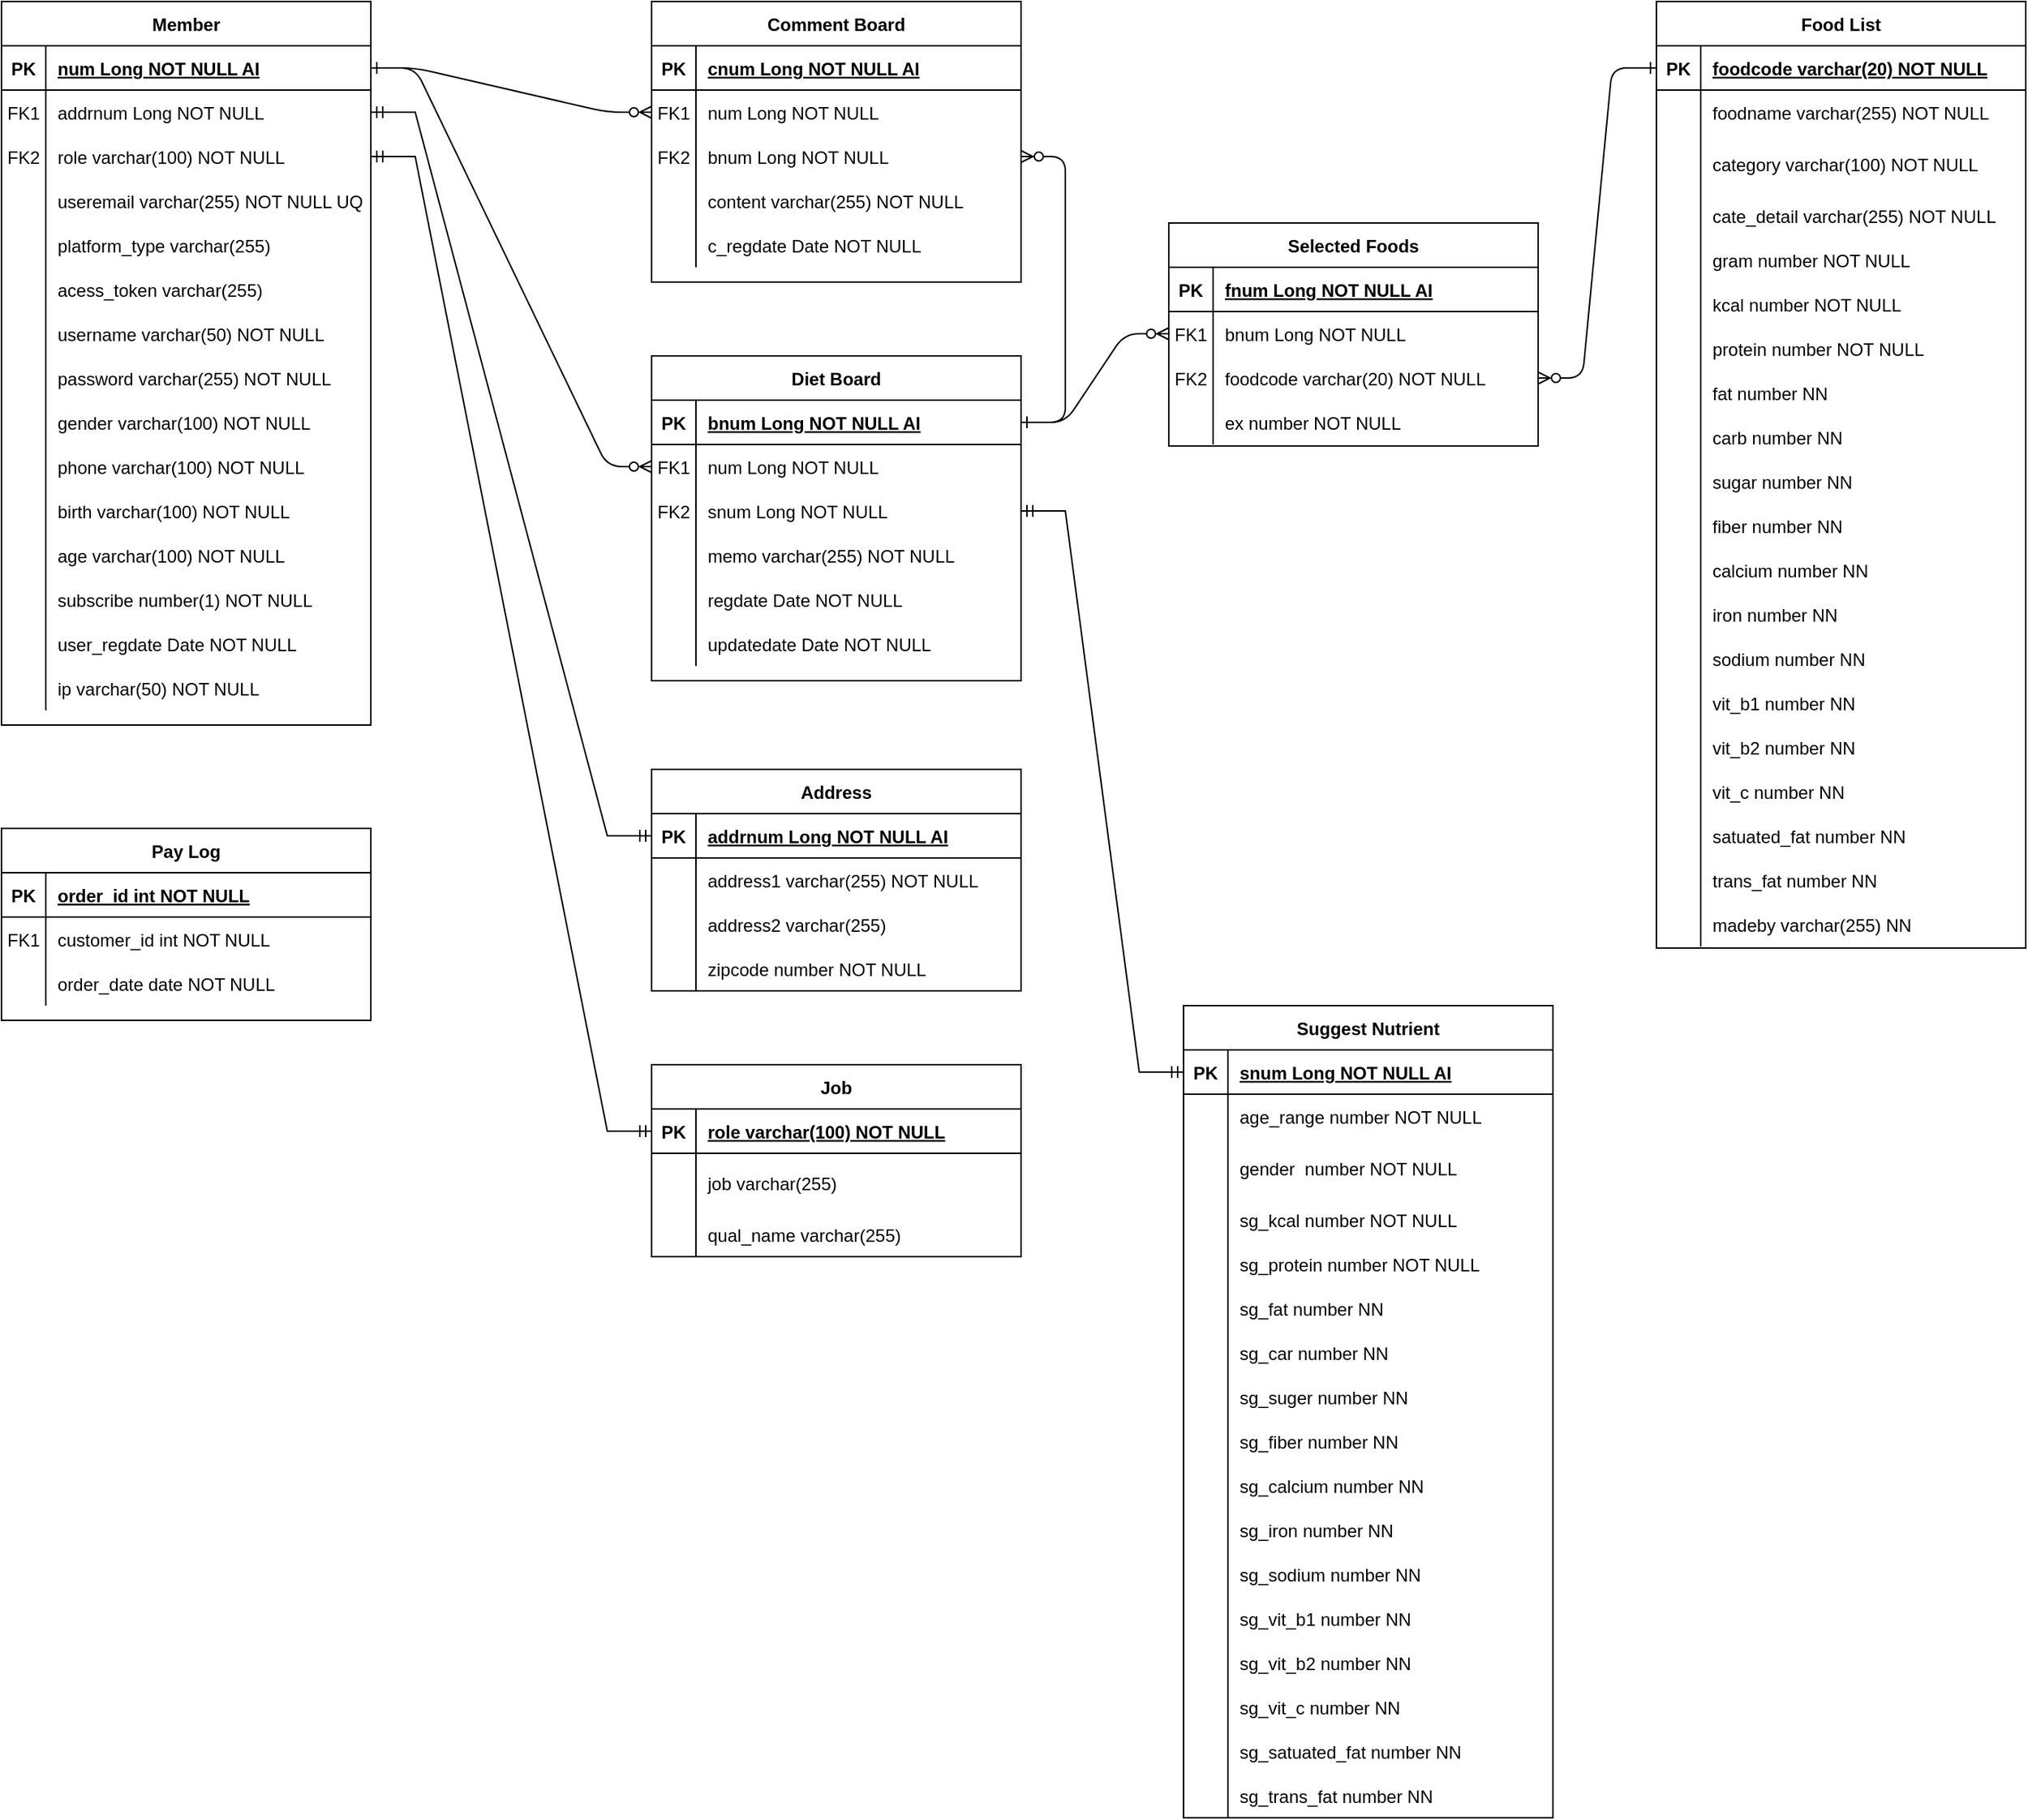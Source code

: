 <mxfile version="20.6.2" type="github"><diagram id="R2lEEEUBdFMjLlhIrx00" name="Page-1"><mxGraphModel dx="2031" dy="1143" grid="1" gridSize="10" guides="1" tooltips="1" connect="1" arrows="1" fold="1" page="1" pageScale="1" pageWidth="850" pageHeight="1100" math="0" shadow="0" extFonts="Permanent Marker^https://fonts.googleapis.com/css?family=Permanent+Marker"><root><mxCell id="0"/><mxCell id="1" parent="0"/><mxCell id="XnEyVAKzKMcmjBfzrj2V-249" value="" style="edgeStyle=entityRelationEdgeStyle;endArrow=ERzeroToMany;startArrow=ERone;endFill=1;startFill=0;" edge="1" parent="1" source="XnEyVAKzKMcmjBfzrj2V-283" target="XnEyVAKzKMcmjBfzrj2V-254"><mxGeometry width="100" height="100" relative="1" as="geometry"><mxPoint x="460" y="740" as="sourcePoint"/><mxPoint x="560" y="640" as="targetPoint"/></mxGeometry></mxCell><mxCell id="XnEyVAKzKMcmjBfzrj2V-250" value="Diet Board" style="shape=table;startSize=30;container=1;collapsible=1;childLayout=tableLayout;fixedRows=1;rowLines=0;fontStyle=1;align=center;resizeLast=1;" vertex="1" parent="1"><mxGeometry x="840" y="540" width="250" height="220" as="geometry"/></mxCell><mxCell id="XnEyVAKzKMcmjBfzrj2V-251" value="" style="shape=partialRectangle;collapsible=0;dropTarget=0;pointerEvents=0;fillColor=none;points=[[0,0.5],[1,0.5]];portConstraint=eastwest;top=0;left=0;right=0;bottom=1;" vertex="1" parent="XnEyVAKzKMcmjBfzrj2V-250"><mxGeometry y="30" width="250" height="30" as="geometry"/></mxCell><mxCell id="XnEyVAKzKMcmjBfzrj2V-252" value="PK" style="shape=partialRectangle;overflow=hidden;connectable=0;fillColor=none;top=0;left=0;bottom=0;right=0;fontStyle=1;" vertex="1" parent="XnEyVAKzKMcmjBfzrj2V-251"><mxGeometry width="30" height="30" as="geometry"><mxRectangle width="30" height="30" as="alternateBounds"/></mxGeometry></mxCell><mxCell id="XnEyVAKzKMcmjBfzrj2V-253" value="bnum Long NOT NULL AI" style="shape=partialRectangle;overflow=hidden;connectable=0;fillColor=none;top=0;left=0;bottom=0;right=0;align=left;spacingLeft=6;fontStyle=5;" vertex="1" parent="XnEyVAKzKMcmjBfzrj2V-251"><mxGeometry x="30" width="220" height="30" as="geometry"><mxRectangle width="220" height="30" as="alternateBounds"/></mxGeometry></mxCell><mxCell id="XnEyVAKzKMcmjBfzrj2V-254" value="" style="shape=partialRectangle;collapsible=0;dropTarget=0;pointerEvents=0;fillColor=none;points=[[0,0.5],[1,0.5]];portConstraint=eastwest;top=0;left=0;right=0;bottom=0;" vertex="1" parent="XnEyVAKzKMcmjBfzrj2V-250"><mxGeometry y="60" width="250" height="30" as="geometry"/></mxCell><mxCell id="XnEyVAKzKMcmjBfzrj2V-255" value="FK1" style="shape=partialRectangle;overflow=hidden;connectable=0;fillColor=none;top=0;left=0;bottom=0;right=0;" vertex="1" parent="XnEyVAKzKMcmjBfzrj2V-254"><mxGeometry width="30" height="30" as="geometry"><mxRectangle width="30" height="30" as="alternateBounds"/></mxGeometry></mxCell><mxCell id="XnEyVAKzKMcmjBfzrj2V-256" value="num Long NOT NULL" style="shape=partialRectangle;overflow=hidden;connectable=0;fillColor=none;top=0;left=0;bottom=0;right=0;align=left;spacingLeft=6;" vertex="1" parent="XnEyVAKzKMcmjBfzrj2V-254"><mxGeometry x="30" width="220" height="30" as="geometry"><mxRectangle width="220" height="30" as="alternateBounds"/></mxGeometry></mxCell><mxCell id="XnEyVAKzKMcmjBfzrj2V-257" value="" style="shape=partialRectangle;collapsible=0;dropTarget=0;pointerEvents=0;fillColor=none;points=[[0,0.5],[1,0.5]];portConstraint=eastwest;top=0;left=0;right=0;bottom=0;" vertex="1" parent="XnEyVAKzKMcmjBfzrj2V-250"><mxGeometry y="90" width="250" height="30" as="geometry"/></mxCell><mxCell id="XnEyVAKzKMcmjBfzrj2V-258" value="FK2" style="shape=partialRectangle;overflow=hidden;connectable=0;fillColor=none;top=0;left=0;bottom=0;right=0;" vertex="1" parent="XnEyVAKzKMcmjBfzrj2V-257"><mxGeometry width="30" height="30" as="geometry"><mxRectangle width="30" height="30" as="alternateBounds"/></mxGeometry></mxCell><mxCell id="XnEyVAKzKMcmjBfzrj2V-259" value="snum Long NOT NULL" style="shape=partialRectangle;overflow=hidden;connectable=0;fillColor=none;top=0;left=0;bottom=0;right=0;align=left;spacingLeft=6;fontStyle=0" vertex="1" parent="XnEyVAKzKMcmjBfzrj2V-257"><mxGeometry x="30" width="220" height="30" as="geometry"><mxRectangle width="220" height="30" as="alternateBounds"/></mxGeometry></mxCell><mxCell id="XnEyVAKzKMcmjBfzrj2V-260" value="" style="shape=partialRectangle;collapsible=0;dropTarget=0;pointerEvents=0;fillColor=none;points=[[0,0.5],[1,0.5]];portConstraint=eastwest;top=0;left=0;right=0;bottom=0;" vertex="1" parent="XnEyVAKzKMcmjBfzrj2V-250"><mxGeometry y="120" width="250" height="30" as="geometry"/></mxCell><mxCell id="XnEyVAKzKMcmjBfzrj2V-261" value="" style="shape=partialRectangle;overflow=hidden;connectable=0;fillColor=none;top=0;left=0;bottom=0;right=0;" vertex="1" parent="XnEyVAKzKMcmjBfzrj2V-260"><mxGeometry width="30" height="30" as="geometry"><mxRectangle width="30" height="30" as="alternateBounds"/></mxGeometry></mxCell><mxCell id="XnEyVAKzKMcmjBfzrj2V-262" value="memo varchar(255) NOT NULL" style="shape=partialRectangle;overflow=hidden;connectable=0;fillColor=none;top=0;left=0;bottom=0;right=0;align=left;spacingLeft=6;fontStyle=0" vertex="1" parent="XnEyVAKzKMcmjBfzrj2V-260"><mxGeometry x="30" width="220" height="30" as="geometry"><mxRectangle width="220" height="30" as="alternateBounds"/></mxGeometry></mxCell><mxCell id="XnEyVAKzKMcmjBfzrj2V-263" value="" style="shape=partialRectangle;collapsible=0;dropTarget=0;pointerEvents=0;fillColor=none;points=[[0,0.5],[1,0.5]];portConstraint=eastwest;top=0;left=0;right=0;bottom=0;" vertex="1" parent="XnEyVAKzKMcmjBfzrj2V-250"><mxGeometry y="150" width="250" height="30" as="geometry"/></mxCell><mxCell id="XnEyVAKzKMcmjBfzrj2V-264" value="" style="shape=partialRectangle;overflow=hidden;connectable=0;fillColor=none;top=0;left=0;bottom=0;right=0;" vertex="1" parent="XnEyVAKzKMcmjBfzrj2V-263"><mxGeometry width="30" height="30" as="geometry"><mxRectangle width="30" height="30" as="alternateBounds"/></mxGeometry></mxCell><mxCell id="XnEyVAKzKMcmjBfzrj2V-265" value="regdate Date NOT NULL" style="shape=partialRectangle;overflow=hidden;connectable=0;fillColor=none;top=0;left=0;bottom=0;right=0;align=left;spacingLeft=6;fontStyle=0" vertex="1" parent="XnEyVAKzKMcmjBfzrj2V-263"><mxGeometry x="30" width="220" height="30" as="geometry"><mxRectangle width="220" height="30" as="alternateBounds"/></mxGeometry></mxCell><mxCell id="XnEyVAKzKMcmjBfzrj2V-266" value="" style="shape=partialRectangle;collapsible=0;dropTarget=0;pointerEvents=0;fillColor=none;points=[[0,0.5],[1,0.5]];portConstraint=eastwest;top=0;left=0;right=0;bottom=0;" vertex="1" parent="XnEyVAKzKMcmjBfzrj2V-250"><mxGeometry y="180" width="250" height="30" as="geometry"/></mxCell><mxCell id="XnEyVAKzKMcmjBfzrj2V-267" value="" style="shape=partialRectangle;overflow=hidden;connectable=0;fillColor=none;top=0;left=0;bottom=0;right=0;" vertex="1" parent="XnEyVAKzKMcmjBfzrj2V-266"><mxGeometry width="30" height="30" as="geometry"><mxRectangle width="30" height="30" as="alternateBounds"/></mxGeometry></mxCell><mxCell id="XnEyVAKzKMcmjBfzrj2V-268" value="updatedate Date NOT NULL" style="shape=partialRectangle;overflow=hidden;connectable=0;fillColor=none;top=0;left=0;bottom=0;right=0;align=left;spacingLeft=6;fontStyle=0" vertex="1" parent="XnEyVAKzKMcmjBfzrj2V-266"><mxGeometry x="30" width="220" height="30" as="geometry"><mxRectangle width="220" height="30" as="alternateBounds"/></mxGeometry></mxCell><mxCell id="XnEyVAKzKMcmjBfzrj2V-269" value="Address" style="shape=table;startSize=30;container=1;collapsible=1;childLayout=tableLayout;fixedRows=1;rowLines=0;fontStyle=1;align=center;resizeLast=1;" vertex="1" parent="1"><mxGeometry x="840" y="820" width="250" height="150" as="geometry"/></mxCell><mxCell id="XnEyVAKzKMcmjBfzrj2V-270" value="" style="shape=partialRectangle;collapsible=0;dropTarget=0;pointerEvents=0;fillColor=none;points=[[0,0.5],[1,0.5]];portConstraint=eastwest;top=0;left=0;right=0;bottom=1;" vertex="1" parent="XnEyVAKzKMcmjBfzrj2V-269"><mxGeometry y="30" width="250" height="30" as="geometry"/></mxCell><mxCell id="XnEyVAKzKMcmjBfzrj2V-271" value="PK" style="shape=partialRectangle;overflow=hidden;connectable=0;fillColor=none;top=0;left=0;bottom=0;right=0;fontStyle=1;" vertex="1" parent="XnEyVAKzKMcmjBfzrj2V-270"><mxGeometry width="30" height="30" as="geometry"><mxRectangle width="30" height="30" as="alternateBounds"/></mxGeometry></mxCell><mxCell id="XnEyVAKzKMcmjBfzrj2V-272" value="addrnum Long NOT NULL AI" style="shape=partialRectangle;overflow=hidden;connectable=0;fillColor=none;top=0;left=0;bottom=0;right=0;align=left;spacingLeft=6;fontStyle=5;" vertex="1" parent="XnEyVAKzKMcmjBfzrj2V-270"><mxGeometry x="30" width="220" height="30" as="geometry"><mxRectangle width="220" height="30" as="alternateBounds"/></mxGeometry></mxCell><mxCell id="XnEyVAKzKMcmjBfzrj2V-273" value="" style="shape=partialRectangle;collapsible=0;dropTarget=0;pointerEvents=0;fillColor=none;points=[[0,0.5],[1,0.5]];portConstraint=eastwest;top=0;left=0;right=0;bottom=0;" vertex="1" parent="XnEyVAKzKMcmjBfzrj2V-269"><mxGeometry y="60" width="250" height="30" as="geometry"/></mxCell><mxCell id="XnEyVAKzKMcmjBfzrj2V-274" value="" style="shape=partialRectangle;overflow=hidden;connectable=0;fillColor=none;top=0;left=0;bottom=0;right=0;" vertex="1" parent="XnEyVAKzKMcmjBfzrj2V-273"><mxGeometry width="30" height="30" as="geometry"><mxRectangle width="30" height="30" as="alternateBounds"/></mxGeometry></mxCell><mxCell id="XnEyVAKzKMcmjBfzrj2V-275" value="address1 varchar(255) NOT NULL" style="shape=partialRectangle;overflow=hidden;connectable=0;fillColor=none;top=0;left=0;bottom=0;right=0;align=left;spacingLeft=6;" vertex="1" parent="XnEyVAKzKMcmjBfzrj2V-273"><mxGeometry x="30" width="220" height="30" as="geometry"><mxRectangle width="220" height="30" as="alternateBounds"/></mxGeometry></mxCell><mxCell id="XnEyVAKzKMcmjBfzrj2V-276" value="" style="shape=partialRectangle;collapsible=0;dropTarget=0;pointerEvents=0;fillColor=none;points=[[0,0.5],[1,0.5]];portConstraint=eastwest;top=0;left=0;right=0;bottom=0;" vertex="1" parent="XnEyVAKzKMcmjBfzrj2V-269"><mxGeometry y="90" width="250" height="30" as="geometry"/></mxCell><mxCell id="XnEyVAKzKMcmjBfzrj2V-277" value="" style="shape=partialRectangle;overflow=hidden;connectable=0;fillColor=none;top=0;left=0;bottom=0;right=0;" vertex="1" parent="XnEyVAKzKMcmjBfzrj2V-276"><mxGeometry width="30" height="30" as="geometry"><mxRectangle width="30" height="30" as="alternateBounds"/></mxGeometry></mxCell><mxCell id="XnEyVAKzKMcmjBfzrj2V-278" value="address2 varchar(255)" style="shape=partialRectangle;overflow=hidden;connectable=0;fillColor=none;top=0;left=0;bottom=0;right=0;align=left;spacingLeft=6;" vertex="1" parent="XnEyVAKzKMcmjBfzrj2V-276"><mxGeometry x="30" width="220" height="30" as="geometry"><mxRectangle width="220" height="30" as="alternateBounds"/></mxGeometry></mxCell><mxCell id="XnEyVAKzKMcmjBfzrj2V-279" value="" style="shape=partialRectangle;collapsible=0;dropTarget=0;pointerEvents=0;fillColor=none;points=[[0,0.5],[1,0.5]];portConstraint=eastwest;top=0;left=0;right=0;bottom=0;" vertex="1" parent="XnEyVAKzKMcmjBfzrj2V-269"><mxGeometry y="120" width="250" height="30" as="geometry"/></mxCell><mxCell id="XnEyVAKzKMcmjBfzrj2V-280" value="" style="shape=partialRectangle;overflow=hidden;connectable=0;fillColor=none;top=0;left=0;bottom=0;right=0;" vertex="1" parent="XnEyVAKzKMcmjBfzrj2V-279"><mxGeometry width="30" height="30" as="geometry"><mxRectangle width="30" height="30" as="alternateBounds"/></mxGeometry></mxCell><mxCell id="XnEyVAKzKMcmjBfzrj2V-281" value="zipcode number NOT NULL" style="shape=partialRectangle;overflow=hidden;connectable=0;fillColor=none;top=0;left=0;bottom=0;right=0;align=left;spacingLeft=6;" vertex="1" parent="XnEyVAKzKMcmjBfzrj2V-279"><mxGeometry x="30" width="220" height="30" as="geometry"><mxRectangle width="220" height="30" as="alternateBounds"/></mxGeometry></mxCell><mxCell id="XnEyVAKzKMcmjBfzrj2V-282" value="Member" style="shape=table;startSize=30;container=1;collapsible=1;childLayout=tableLayout;fixedRows=1;rowLines=0;fontStyle=1;align=center;resizeLast=1;" vertex="1" parent="1"><mxGeometry x="400" y="300" width="250" height="490" as="geometry"/></mxCell><mxCell id="XnEyVAKzKMcmjBfzrj2V-283" value="" style="shape=partialRectangle;collapsible=0;dropTarget=0;pointerEvents=0;fillColor=none;points=[[0,0.5],[1,0.5]];portConstraint=eastwest;top=0;left=0;right=0;bottom=1;" vertex="1" parent="XnEyVAKzKMcmjBfzrj2V-282"><mxGeometry y="30" width="250" height="30" as="geometry"/></mxCell><mxCell id="XnEyVAKzKMcmjBfzrj2V-284" value="PK" style="shape=partialRectangle;overflow=hidden;connectable=0;fillColor=none;top=0;left=0;bottom=0;right=0;fontStyle=1;" vertex="1" parent="XnEyVAKzKMcmjBfzrj2V-283"><mxGeometry width="30" height="30" as="geometry"><mxRectangle width="30" height="30" as="alternateBounds"/></mxGeometry></mxCell><mxCell id="XnEyVAKzKMcmjBfzrj2V-285" value="num Long NOT NULL AI" style="shape=partialRectangle;overflow=hidden;connectable=0;fillColor=none;top=0;left=0;bottom=0;right=0;align=left;spacingLeft=6;fontStyle=5;" vertex="1" parent="XnEyVAKzKMcmjBfzrj2V-283"><mxGeometry x="30" width="220" height="30" as="geometry"><mxRectangle width="220" height="30" as="alternateBounds"/></mxGeometry></mxCell><mxCell id="XnEyVAKzKMcmjBfzrj2V-286" value="" style="shape=partialRectangle;collapsible=0;dropTarget=0;pointerEvents=0;fillColor=none;points=[[0,0.5],[1,0.5]];portConstraint=eastwest;top=0;left=0;right=0;bottom=0;" vertex="1" parent="XnEyVAKzKMcmjBfzrj2V-282"><mxGeometry y="60" width="250" height="30" as="geometry"/></mxCell><mxCell id="XnEyVAKzKMcmjBfzrj2V-287" value="FK1" style="shape=partialRectangle;overflow=hidden;connectable=0;fillColor=none;top=0;left=0;bottom=0;right=0;" vertex="1" parent="XnEyVAKzKMcmjBfzrj2V-286"><mxGeometry width="30" height="30" as="geometry"><mxRectangle width="30" height="30" as="alternateBounds"/></mxGeometry></mxCell><mxCell id="XnEyVAKzKMcmjBfzrj2V-288" value="addrnum Long NOT NULL" style="shape=partialRectangle;overflow=hidden;connectable=0;fillColor=none;top=0;left=0;bottom=0;right=0;align=left;spacingLeft=6;" vertex="1" parent="XnEyVAKzKMcmjBfzrj2V-286"><mxGeometry x="30" width="220" height="30" as="geometry"><mxRectangle width="220" height="30" as="alternateBounds"/></mxGeometry></mxCell><mxCell id="XnEyVAKzKMcmjBfzrj2V-289" value="" style="shape=partialRectangle;collapsible=0;dropTarget=0;pointerEvents=0;fillColor=none;points=[[0,0.5],[1,0.5]];portConstraint=eastwest;top=0;left=0;right=0;bottom=0;" vertex="1" parent="XnEyVAKzKMcmjBfzrj2V-282"><mxGeometry y="90" width="250" height="30" as="geometry"/></mxCell><mxCell id="XnEyVAKzKMcmjBfzrj2V-290" value="FK2" style="shape=partialRectangle;overflow=hidden;connectable=0;fillColor=none;top=0;left=0;bottom=0;right=0;" vertex="1" parent="XnEyVAKzKMcmjBfzrj2V-289"><mxGeometry width="30" height="30" as="geometry"><mxRectangle width="30" height="30" as="alternateBounds"/></mxGeometry></mxCell><mxCell id="XnEyVAKzKMcmjBfzrj2V-291" value="role varchar(100) NOT NULL" style="shape=partialRectangle;overflow=hidden;connectable=0;fillColor=none;top=0;left=0;bottom=0;right=0;align=left;spacingLeft=6;" vertex="1" parent="XnEyVAKzKMcmjBfzrj2V-289"><mxGeometry x="30" width="220" height="30" as="geometry"><mxRectangle width="220" height="30" as="alternateBounds"/></mxGeometry></mxCell><mxCell id="XnEyVAKzKMcmjBfzrj2V-292" value="" style="shape=partialRectangle;collapsible=0;dropTarget=0;pointerEvents=0;fillColor=none;points=[[0,0.5],[1,0.5]];portConstraint=eastwest;top=0;left=0;right=0;bottom=0;" vertex="1" parent="XnEyVAKzKMcmjBfzrj2V-282"><mxGeometry y="120" width="250" height="30" as="geometry"/></mxCell><mxCell id="XnEyVAKzKMcmjBfzrj2V-293" value="" style="shape=partialRectangle;overflow=hidden;connectable=0;fillColor=none;top=0;left=0;bottom=0;right=0;" vertex="1" parent="XnEyVAKzKMcmjBfzrj2V-292"><mxGeometry width="30" height="30" as="geometry"><mxRectangle width="30" height="30" as="alternateBounds"/></mxGeometry></mxCell><mxCell id="XnEyVAKzKMcmjBfzrj2V-294" value="useremail varchar(255) NOT NULL UQ" style="shape=partialRectangle;overflow=hidden;connectable=0;fillColor=none;top=0;left=0;bottom=0;right=0;align=left;spacingLeft=6;" vertex="1" parent="XnEyVAKzKMcmjBfzrj2V-292"><mxGeometry x="30" width="220" height="30" as="geometry"><mxRectangle width="220" height="30" as="alternateBounds"/></mxGeometry></mxCell><mxCell id="XnEyVAKzKMcmjBfzrj2V-295" value="" style="shape=partialRectangle;collapsible=0;dropTarget=0;pointerEvents=0;fillColor=none;points=[[0,0.5],[1,0.5]];portConstraint=eastwest;top=0;left=0;right=0;bottom=0;" vertex="1" parent="XnEyVAKzKMcmjBfzrj2V-282"><mxGeometry y="150" width="250" height="30" as="geometry"/></mxCell><mxCell id="XnEyVAKzKMcmjBfzrj2V-296" value="" style="shape=partialRectangle;overflow=hidden;connectable=0;fillColor=none;top=0;left=0;bottom=0;right=0;" vertex="1" parent="XnEyVAKzKMcmjBfzrj2V-295"><mxGeometry width="30" height="30" as="geometry"><mxRectangle width="30" height="30" as="alternateBounds"/></mxGeometry></mxCell><mxCell id="XnEyVAKzKMcmjBfzrj2V-297" value="platform_type varchar(255) " style="shape=partialRectangle;overflow=hidden;connectable=0;fillColor=none;top=0;left=0;bottom=0;right=0;align=left;spacingLeft=6;" vertex="1" parent="XnEyVAKzKMcmjBfzrj2V-295"><mxGeometry x="30" width="220" height="30" as="geometry"><mxRectangle width="220" height="30" as="alternateBounds"/></mxGeometry></mxCell><mxCell id="XnEyVAKzKMcmjBfzrj2V-298" value="" style="shape=partialRectangle;collapsible=0;dropTarget=0;pointerEvents=0;fillColor=none;points=[[0,0.5],[1,0.5]];portConstraint=eastwest;top=0;left=0;right=0;bottom=0;" vertex="1" parent="XnEyVAKzKMcmjBfzrj2V-282"><mxGeometry y="180" width="250" height="30" as="geometry"/></mxCell><mxCell id="XnEyVAKzKMcmjBfzrj2V-299" value="" style="shape=partialRectangle;overflow=hidden;connectable=0;fillColor=none;top=0;left=0;bottom=0;right=0;" vertex="1" parent="XnEyVAKzKMcmjBfzrj2V-298"><mxGeometry width="30" height="30" as="geometry"><mxRectangle width="30" height="30" as="alternateBounds"/></mxGeometry></mxCell><mxCell id="XnEyVAKzKMcmjBfzrj2V-300" value="acess_token varchar(255)" style="shape=partialRectangle;overflow=hidden;connectable=0;fillColor=none;top=0;left=0;bottom=0;right=0;align=left;spacingLeft=6;" vertex="1" parent="XnEyVAKzKMcmjBfzrj2V-298"><mxGeometry x="30" width="220" height="30" as="geometry"><mxRectangle width="220" height="30" as="alternateBounds"/></mxGeometry></mxCell><mxCell id="XnEyVAKzKMcmjBfzrj2V-301" value="" style="shape=partialRectangle;collapsible=0;dropTarget=0;pointerEvents=0;fillColor=none;points=[[0,0.5],[1,0.5]];portConstraint=eastwest;top=0;left=0;right=0;bottom=0;" vertex="1" parent="XnEyVAKzKMcmjBfzrj2V-282"><mxGeometry y="210" width="250" height="30" as="geometry"/></mxCell><mxCell id="XnEyVAKzKMcmjBfzrj2V-302" value="" style="shape=partialRectangle;overflow=hidden;connectable=0;fillColor=none;top=0;left=0;bottom=0;right=0;" vertex="1" parent="XnEyVAKzKMcmjBfzrj2V-301"><mxGeometry width="30" height="30" as="geometry"><mxRectangle width="30" height="30" as="alternateBounds"/></mxGeometry></mxCell><mxCell id="XnEyVAKzKMcmjBfzrj2V-303" value="username varchar(50) NOT NULL" style="shape=partialRectangle;overflow=hidden;connectable=0;fillColor=none;top=0;left=0;bottom=0;right=0;align=left;spacingLeft=6;" vertex="1" parent="XnEyVAKzKMcmjBfzrj2V-301"><mxGeometry x="30" width="220" height="30" as="geometry"><mxRectangle width="220" height="30" as="alternateBounds"/></mxGeometry></mxCell><mxCell id="XnEyVAKzKMcmjBfzrj2V-304" value="" style="shape=partialRectangle;collapsible=0;dropTarget=0;pointerEvents=0;fillColor=none;points=[[0,0.5],[1,0.5]];portConstraint=eastwest;top=0;left=0;right=0;bottom=0;" vertex="1" parent="XnEyVAKzKMcmjBfzrj2V-282"><mxGeometry y="240" width="250" height="30" as="geometry"/></mxCell><mxCell id="XnEyVAKzKMcmjBfzrj2V-305" value="" style="shape=partialRectangle;overflow=hidden;connectable=0;fillColor=none;top=0;left=0;bottom=0;right=0;" vertex="1" parent="XnEyVAKzKMcmjBfzrj2V-304"><mxGeometry width="30" height="30" as="geometry"><mxRectangle width="30" height="30" as="alternateBounds"/></mxGeometry></mxCell><mxCell id="XnEyVAKzKMcmjBfzrj2V-306" value="password varchar(255) NOT NULL" style="shape=partialRectangle;overflow=hidden;connectable=0;fillColor=none;top=0;left=0;bottom=0;right=0;align=left;spacingLeft=6;" vertex="1" parent="XnEyVAKzKMcmjBfzrj2V-304"><mxGeometry x="30" width="220" height="30" as="geometry"><mxRectangle width="220" height="30" as="alternateBounds"/></mxGeometry></mxCell><mxCell id="XnEyVAKzKMcmjBfzrj2V-307" value="" style="shape=partialRectangle;collapsible=0;dropTarget=0;pointerEvents=0;fillColor=none;points=[[0,0.5],[1,0.5]];portConstraint=eastwest;top=0;left=0;right=0;bottom=0;" vertex="1" parent="XnEyVAKzKMcmjBfzrj2V-282"><mxGeometry y="270" width="250" height="30" as="geometry"/></mxCell><mxCell id="XnEyVAKzKMcmjBfzrj2V-308" value="" style="shape=partialRectangle;overflow=hidden;connectable=0;fillColor=none;top=0;left=0;bottom=0;right=0;" vertex="1" parent="XnEyVAKzKMcmjBfzrj2V-307"><mxGeometry width="30" height="30" as="geometry"><mxRectangle width="30" height="30" as="alternateBounds"/></mxGeometry></mxCell><mxCell id="XnEyVAKzKMcmjBfzrj2V-309" value="gender varchar(100) NOT NULL" style="shape=partialRectangle;overflow=hidden;connectable=0;fillColor=none;top=0;left=0;bottom=0;right=0;align=left;spacingLeft=6;" vertex="1" parent="XnEyVAKzKMcmjBfzrj2V-307"><mxGeometry x="30" width="220" height="30" as="geometry"><mxRectangle width="220" height="30" as="alternateBounds"/></mxGeometry></mxCell><mxCell id="XnEyVAKzKMcmjBfzrj2V-310" value="" style="shape=partialRectangle;collapsible=0;dropTarget=0;pointerEvents=0;fillColor=none;points=[[0,0.5],[1,0.5]];portConstraint=eastwest;top=0;left=0;right=0;bottom=0;" vertex="1" parent="XnEyVAKzKMcmjBfzrj2V-282"><mxGeometry y="300" width="250" height="30" as="geometry"/></mxCell><mxCell id="XnEyVAKzKMcmjBfzrj2V-311" value="" style="shape=partialRectangle;overflow=hidden;connectable=0;fillColor=none;top=0;left=0;bottom=0;right=0;" vertex="1" parent="XnEyVAKzKMcmjBfzrj2V-310"><mxGeometry width="30" height="30" as="geometry"><mxRectangle width="30" height="30" as="alternateBounds"/></mxGeometry></mxCell><mxCell id="XnEyVAKzKMcmjBfzrj2V-312" value="phone varchar(100) NOT NULL" style="shape=partialRectangle;overflow=hidden;connectable=0;fillColor=none;top=0;left=0;bottom=0;right=0;align=left;spacingLeft=6;" vertex="1" parent="XnEyVAKzKMcmjBfzrj2V-310"><mxGeometry x="30" width="220" height="30" as="geometry"><mxRectangle width="220" height="30" as="alternateBounds"/></mxGeometry></mxCell><mxCell id="XnEyVAKzKMcmjBfzrj2V-313" value="" style="shape=partialRectangle;collapsible=0;dropTarget=0;pointerEvents=0;fillColor=none;points=[[0,0.5],[1,0.5]];portConstraint=eastwest;top=0;left=0;right=0;bottom=0;" vertex="1" parent="XnEyVAKzKMcmjBfzrj2V-282"><mxGeometry y="330" width="250" height="30" as="geometry"/></mxCell><mxCell id="XnEyVAKzKMcmjBfzrj2V-314" value="" style="shape=partialRectangle;overflow=hidden;connectable=0;fillColor=none;top=0;left=0;bottom=0;right=0;" vertex="1" parent="XnEyVAKzKMcmjBfzrj2V-313"><mxGeometry width="30" height="30" as="geometry"><mxRectangle width="30" height="30" as="alternateBounds"/></mxGeometry></mxCell><mxCell id="XnEyVAKzKMcmjBfzrj2V-315" value="birth varchar(100) NOT NULL" style="shape=partialRectangle;overflow=hidden;connectable=0;fillColor=none;top=0;left=0;bottom=0;right=0;align=left;spacingLeft=6;" vertex="1" parent="XnEyVAKzKMcmjBfzrj2V-313"><mxGeometry x="30" width="220" height="30" as="geometry"><mxRectangle width="220" height="30" as="alternateBounds"/></mxGeometry></mxCell><mxCell id="XnEyVAKzKMcmjBfzrj2V-316" value="" style="shape=partialRectangle;collapsible=0;dropTarget=0;pointerEvents=0;fillColor=none;points=[[0,0.5],[1,0.5]];portConstraint=eastwest;top=0;left=0;right=0;bottom=0;" vertex="1" parent="XnEyVAKzKMcmjBfzrj2V-282"><mxGeometry y="360" width="250" height="30" as="geometry"/></mxCell><mxCell id="XnEyVAKzKMcmjBfzrj2V-317" value="" style="shape=partialRectangle;overflow=hidden;connectable=0;fillColor=none;top=0;left=0;bottom=0;right=0;" vertex="1" parent="XnEyVAKzKMcmjBfzrj2V-316"><mxGeometry width="30" height="30" as="geometry"><mxRectangle width="30" height="30" as="alternateBounds"/></mxGeometry></mxCell><mxCell id="XnEyVAKzKMcmjBfzrj2V-318" value="age varchar(100) NOT NULL" style="shape=partialRectangle;overflow=hidden;connectable=0;fillColor=none;top=0;left=0;bottom=0;right=0;align=left;spacingLeft=6;" vertex="1" parent="XnEyVAKzKMcmjBfzrj2V-316"><mxGeometry x="30" width="220" height="30" as="geometry"><mxRectangle width="220" height="30" as="alternateBounds"/></mxGeometry></mxCell><mxCell id="XnEyVAKzKMcmjBfzrj2V-319" value="" style="shape=partialRectangle;collapsible=0;dropTarget=0;pointerEvents=0;fillColor=none;points=[[0,0.5],[1,0.5]];portConstraint=eastwest;top=0;left=0;right=0;bottom=0;" vertex="1" parent="XnEyVAKzKMcmjBfzrj2V-282"><mxGeometry y="390" width="250" height="30" as="geometry"/></mxCell><mxCell id="XnEyVAKzKMcmjBfzrj2V-320" value="" style="shape=partialRectangle;overflow=hidden;connectable=0;fillColor=none;top=0;left=0;bottom=0;right=0;" vertex="1" parent="XnEyVAKzKMcmjBfzrj2V-319"><mxGeometry width="30" height="30" as="geometry"><mxRectangle width="30" height="30" as="alternateBounds"/></mxGeometry></mxCell><mxCell id="XnEyVAKzKMcmjBfzrj2V-321" value="subscribe number(1) NOT NULL " style="shape=partialRectangle;overflow=hidden;connectable=0;fillColor=none;top=0;left=0;bottom=0;right=0;align=left;spacingLeft=6;" vertex="1" parent="XnEyVAKzKMcmjBfzrj2V-319"><mxGeometry x="30" width="220" height="30" as="geometry"><mxRectangle width="220" height="30" as="alternateBounds"/></mxGeometry></mxCell><mxCell id="XnEyVAKzKMcmjBfzrj2V-322" value="" style="shape=partialRectangle;collapsible=0;dropTarget=0;pointerEvents=0;fillColor=none;points=[[0,0.5],[1,0.5]];portConstraint=eastwest;top=0;left=0;right=0;bottom=0;" vertex="1" parent="XnEyVAKzKMcmjBfzrj2V-282"><mxGeometry y="420" width="250" height="30" as="geometry"/></mxCell><mxCell id="XnEyVAKzKMcmjBfzrj2V-323" value="" style="shape=partialRectangle;overflow=hidden;connectable=0;fillColor=none;top=0;left=0;bottom=0;right=0;" vertex="1" parent="XnEyVAKzKMcmjBfzrj2V-322"><mxGeometry width="30" height="30" as="geometry"><mxRectangle width="30" height="30" as="alternateBounds"/></mxGeometry></mxCell><mxCell id="XnEyVAKzKMcmjBfzrj2V-324" value="user_regdate Date NOT NULL " style="shape=partialRectangle;overflow=hidden;connectable=0;fillColor=none;top=0;left=0;bottom=0;right=0;align=left;spacingLeft=6;" vertex="1" parent="XnEyVAKzKMcmjBfzrj2V-322"><mxGeometry x="30" width="220" height="30" as="geometry"><mxRectangle width="220" height="30" as="alternateBounds"/></mxGeometry></mxCell><mxCell id="XnEyVAKzKMcmjBfzrj2V-325" value="" style="shape=partialRectangle;collapsible=0;dropTarget=0;pointerEvents=0;fillColor=none;points=[[0,0.5],[1,0.5]];portConstraint=eastwest;top=0;left=0;right=0;bottom=0;" vertex="1" parent="XnEyVAKzKMcmjBfzrj2V-282"><mxGeometry y="450" width="250" height="30" as="geometry"/></mxCell><mxCell id="XnEyVAKzKMcmjBfzrj2V-326" value="" style="shape=partialRectangle;overflow=hidden;connectable=0;fillColor=none;top=0;left=0;bottom=0;right=0;" vertex="1" parent="XnEyVAKzKMcmjBfzrj2V-325"><mxGeometry width="30" height="30" as="geometry"><mxRectangle width="30" height="30" as="alternateBounds"/></mxGeometry></mxCell><mxCell id="XnEyVAKzKMcmjBfzrj2V-327" value="ip varchar(50) NOT NULL " style="shape=partialRectangle;overflow=hidden;connectable=0;fillColor=none;top=0;left=0;bottom=0;right=0;align=left;spacingLeft=6;" vertex="1" parent="XnEyVAKzKMcmjBfzrj2V-325"><mxGeometry x="30" width="220" height="30" as="geometry"><mxRectangle width="220" height="30" as="alternateBounds"/></mxGeometry></mxCell><mxCell id="XnEyVAKzKMcmjBfzrj2V-328" value="Comment Board" style="shape=table;startSize=30;container=1;collapsible=1;childLayout=tableLayout;fixedRows=1;rowLines=0;fontStyle=1;align=center;resizeLast=1;" vertex="1" parent="1"><mxGeometry x="840" y="300" width="250" height="190" as="geometry"/></mxCell><mxCell id="XnEyVAKzKMcmjBfzrj2V-329" value="" style="shape=partialRectangle;collapsible=0;dropTarget=0;pointerEvents=0;fillColor=none;points=[[0,0.5],[1,0.5]];portConstraint=eastwest;top=0;left=0;right=0;bottom=1;" vertex="1" parent="XnEyVAKzKMcmjBfzrj2V-328"><mxGeometry y="30" width="250" height="30" as="geometry"/></mxCell><mxCell id="XnEyVAKzKMcmjBfzrj2V-330" value="PK" style="shape=partialRectangle;overflow=hidden;connectable=0;fillColor=none;top=0;left=0;bottom=0;right=0;fontStyle=1;" vertex="1" parent="XnEyVAKzKMcmjBfzrj2V-329"><mxGeometry width="30" height="30" as="geometry"><mxRectangle width="30" height="30" as="alternateBounds"/></mxGeometry></mxCell><mxCell id="XnEyVAKzKMcmjBfzrj2V-331" value="cnum Long NOT NULL AI" style="shape=partialRectangle;overflow=hidden;connectable=0;fillColor=none;top=0;left=0;bottom=0;right=0;align=left;spacingLeft=6;fontStyle=5;" vertex="1" parent="XnEyVAKzKMcmjBfzrj2V-329"><mxGeometry x="30" width="220" height="30" as="geometry"><mxRectangle width="220" height="30" as="alternateBounds"/></mxGeometry></mxCell><mxCell id="XnEyVAKzKMcmjBfzrj2V-332" value="" style="shape=partialRectangle;collapsible=0;dropTarget=0;pointerEvents=0;fillColor=none;points=[[0,0.5],[1,0.5]];portConstraint=eastwest;top=0;left=0;right=0;bottom=0;" vertex="1" parent="XnEyVAKzKMcmjBfzrj2V-328"><mxGeometry y="60" width="250" height="30" as="geometry"/></mxCell><mxCell id="XnEyVAKzKMcmjBfzrj2V-333" value="FK1" style="shape=partialRectangle;overflow=hidden;connectable=0;fillColor=none;top=0;left=0;bottom=0;right=0;" vertex="1" parent="XnEyVAKzKMcmjBfzrj2V-332"><mxGeometry width="30" height="30" as="geometry"><mxRectangle width="30" height="30" as="alternateBounds"/></mxGeometry></mxCell><mxCell id="XnEyVAKzKMcmjBfzrj2V-334" value="num Long NOT NULL" style="shape=partialRectangle;overflow=hidden;connectable=0;fillColor=none;top=0;left=0;bottom=0;right=0;align=left;spacingLeft=6;" vertex="1" parent="XnEyVAKzKMcmjBfzrj2V-332"><mxGeometry x="30" width="220" height="30" as="geometry"><mxRectangle width="220" height="30" as="alternateBounds"/></mxGeometry></mxCell><mxCell id="XnEyVAKzKMcmjBfzrj2V-335" value="" style="shape=partialRectangle;collapsible=0;dropTarget=0;pointerEvents=0;fillColor=none;points=[[0,0.5],[1,0.5]];portConstraint=eastwest;top=0;left=0;right=0;bottom=0;" vertex="1" parent="XnEyVAKzKMcmjBfzrj2V-328"><mxGeometry y="90" width="250" height="30" as="geometry"/></mxCell><mxCell id="XnEyVAKzKMcmjBfzrj2V-336" value="FK2" style="shape=partialRectangle;overflow=hidden;connectable=0;fillColor=none;top=0;left=0;bottom=0;right=0;" vertex="1" parent="XnEyVAKzKMcmjBfzrj2V-335"><mxGeometry width="30" height="30" as="geometry"><mxRectangle width="30" height="30" as="alternateBounds"/></mxGeometry></mxCell><mxCell id="XnEyVAKzKMcmjBfzrj2V-337" value="bnum Long NOT NULL" style="shape=partialRectangle;overflow=hidden;connectable=0;fillColor=none;top=0;left=0;bottom=0;right=0;align=left;spacingLeft=6;" vertex="1" parent="XnEyVAKzKMcmjBfzrj2V-335"><mxGeometry x="30" width="220" height="30" as="geometry"><mxRectangle width="220" height="30" as="alternateBounds"/></mxGeometry></mxCell><mxCell id="XnEyVAKzKMcmjBfzrj2V-338" value="" style="shape=partialRectangle;collapsible=0;dropTarget=0;pointerEvents=0;fillColor=none;points=[[0,0.5],[1,0.5]];portConstraint=eastwest;top=0;left=0;right=0;bottom=0;" vertex="1" parent="XnEyVAKzKMcmjBfzrj2V-328"><mxGeometry y="120" width="250" height="30" as="geometry"/></mxCell><mxCell id="XnEyVAKzKMcmjBfzrj2V-339" value="" style="shape=partialRectangle;overflow=hidden;connectable=0;fillColor=none;top=0;left=0;bottom=0;right=0;" vertex="1" parent="XnEyVAKzKMcmjBfzrj2V-338"><mxGeometry width="30" height="30" as="geometry"><mxRectangle width="30" height="30" as="alternateBounds"/></mxGeometry></mxCell><mxCell id="XnEyVAKzKMcmjBfzrj2V-340" value="content varchar(255) NOT NULL" style="shape=partialRectangle;overflow=hidden;connectable=0;fillColor=none;top=0;left=0;bottom=0;right=0;align=left;spacingLeft=6;" vertex="1" parent="XnEyVAKzKMcmjBfzrj2V-338"><mxGeometry x="30" width="220" height="30" as="geometry"><mxRectangle width="220" height="30" as="alternateBounds"/></mxGeometry></mxCell><mxCell id="XnEyVAKzKMcmjBfzrj2V-341" value="" style="shape=partialRectangle;collapsible=0;dropTarget=0;pointerEvents=0;fillColor=none;points=[[0,0.5],[1,0.5]];portConstraint=eastwest;top=0;left=0;right=0;bottom=0;" vertex="1" parent="XnEyVAKzKMcmjBfzrj2V-328"><mxGeometry y="150" width="250" height="30" as="geometry"/></mxCell><mxCell id="XnEyVAKzKMcmjBfzrj2V-342" value="" style="shape=partialRectangle;overflow=hidden;connectable=0;fillColor=none;top=0;left=0;bottom=0;right=0;" vertex="1" parent="XnEyVAKzKMcmjBfzrj2V-341"><mxGeometry width="30" height="30" as="geometry"><mxRectangle width="30" height="30" as="alternateBounds"/></mxGeometry></mxCell><mxCell id="XnEyVAKzKMcmjBfzrj2V-343" value="c_regdate Date NOT NULL" style="shape=partialRectangle;overflow=hidden;connectable=0;fillColor=none;top=0;left=0;bottom=0;right=0;align=left;spacingLeft=6;" vertex="1" parent="XnEyVAKzKMcmjBfzrj2V-341"><mxGeometry x="30" width="220" height="30" as="geometry"><mxRectangle width="220" height="30" as="alternateBounds"/></mxGeometry></mxCell><mxCell id="XnEyVAKzKMcmjBfzrj2V-344" value="Pay Log" style="shape=table;startSize=30;container=1;collapsible=1;childLayout=tableLayout;fixedRows=1;rowLines=0;fontStyle=1;align=center;resizeLast=1;" vertex="1" parent="1"><mxGeometry x="400" y="860" width="250" height="130" as="geometry"/></mxCell><mxCell id="XnEyVAKzKMcmjBfzrj2V-345" value="" style="shape=partialRectangle;collapsible=0;dropTarget=0;pointerEvents=0;fillColor=none;points=[[0,0.5],[1,0.5]];portConstraint=eastwest;top=0;left=0;right=0;bottom=1;" vertex="1" parent="XnEyVAKzKMcmjBfzrj2V-344"><mxGeometry y="30" width="250" height="30" as="geometry"/></mxCell><mxCell id="XnEyVAKzKMcmjBfzrj2V-346" value="PK" style="shape=partialRectangle;overflow=hidden;connectable=0;fillColor=none;top=0;left=0;bottom=0;right=0;fontStyle=1;" vertex="1" parent="XnEyVAKzKMcmjBfzrj2V-345"><mxGeometry width="30" height="30" as="geometry"><mxRectangle width="30" height="30" as="alternateBounds"/></mxGeometry></mxCell><mxCell id="XnEyVAKzKMcmjBfzrj2V-347" value="order_id int NOT NULL " style="shape=partialRectangle;overflow=hidden;connectable=0;fillColor=none;top=0;left=0;bottom=0;right=0;align=left;spacingLeft=6;fontStyle=5;" vertex="1" parent="XnEyVAKzKMcmjBfzrj2V-345"><mxGeometry x="30" width="220" height="30" as="geometry"><mxRectangle width="220" height="30" as="alternateBounds"/></mxGeometry></mxCell><mxCell id="XnEyVAKzKMcmjBfzrj2V-348" value="" style="shape=partialRectangle;collapsible=0;dropTarget=0;pointerEvents=0;fillColor=none;points=[[0,0.5],[1,0.5]];portConstraint=eastwest;top=0;left=0;right=0;bottom=0;" vertex="1" parent="XnEyVAKzKMcmjBfzrj2V-344"><mxGeometry y="60" width="250" height="30" as="geometry"/></mxCell><mxCell id="XnEyVAKzKMcmjBfzrj2V-349" value="FK1" style="shape=partialRectangle;overflow=hidden;connectable=0;fillColor=none;top=0;left=0;bottom=0;right=0;" vertex="1" parent="XnEyVAKzKMcmjBfzrj2V-348"><mxGeometry width="30" height="30" as="geometry"><mxRectangle width="30" height="30" as="alternateBounds"/></mxGeometry></mxCell><mxCell id="XnEyVAKzKMcmjBfzrj2V-350" value="customer_id int NOT NULL" style="shape=partialRectangle;overflow=hidden;connectable=0;fillColor=none;top=0;left=0;bottom=0;right=0;align=left;spacingLeft=6;" vertex="1" parent="XnEyVAKzKMcmjBfzrj2V-348"><mxGeometry x="30" width="220" height="30" as="geometry"><mxRectangle width="220" height="30" as="alternateBounds"/></mxGeometry></mxCell><mxCell id="XnEyVAKzKMcmjBfzrj2V-351" value="" style="shape=partialRectangle;collapsible=0;dropTarget=0;pointerEvents=0;fillColor=none;points=[[0,0.5],[1,0.5]];portConstraint=eastwest;top=0;left=0;right=0;bottom=0;" vertex="1" parent="XnEyVAKzKMcmjBfzrj2V-344"><mxGeometry y="90" width="250" height="30" as="geometry"/></mxCell><mxCell id="XnEyVAKzKMcmjBfzrj2V-352" value="" style="shape=partialRectangle;overflow=hidden;connectable=0;fillColor=none;top=0;left=0;bottom=0;right=0;" vertex="1" parent="XnEyVAKzKMcmjBfzrj2V-351"><mxGeometry width="30" height="30" as="geometry"><mxRectangle width="30" height="30" as="alternateBounds"/></mxGeometry></mxCell><mxCell id="XnEyVAKzKMcmjBfzrj2V-353" value="order_date date NOT NULL" style="shape=partialRectangle;overflow=hidden;connectable=0;fillColor=none;top=0;left=0;bottom=0;right=0;align=left;spacingLeft=6;" vertex="1" parent="XnEyVAKzKMcmjBfzrj2V-351"><mxGeometry x="30" width="220" height="30" as="geometry"><mxRectangle width="220" height="30" as="alternateBounds"/></mxGeometry></mxCell><mxCell id="XnEyVAKzKMcmjBfzrj2V-354" value="Food List" style="shape=table;startSize=30;container=1;collapsible=1;childLayout=tableLayout;fixedRows=1;rowLines=0;fontStyle=1;align=center;resizeLast=1;" vertex="1" parent="1"><mxGeometry x="1520" y="300" width="250" height="641" as="geometry"/></mxCell><mxCell id="XnEyVAKzKMcmjBfzrj2V-355" value="" style="shape=partialRectangle;collapsible=0;dropTarget=0;pointerEvents=0;fillColor=none;points=[[0,0.5],[1,0.5]];portConstraint=eastwest;top=0;left=0;right=0;bottom=1;" vertex="1" parent="XnEyVAKzKMcmjBfzrj2V-354"><mxGeometry y="30" width="250" height="30" as="geometry"/></mxCell><mxCell id="XnEyVAKzKMcmjBfzrj2V-356" value="PK" style="shape=partialRectangle;overflow=hidden;connectable=0;fillColor=none;top=0;left=0;bottom=0;right=0;fontStyle=1;" vertex="1" parent="XnEyVAKzKMcmjBfzrj2V-355"><mxGeometry width="30" height="30" as="geometry"><mxRectangle width="30" height="30" as="alternateBounds"/></mxGeometry></mxCell><mxCell id="XnEyVAKzKMcmjBfzrj2V-357" value="foodcode varchar(20) NOT NULL " style="shape=partialRectangle;overflow=hidden;connectable=0;fillColor=none;top=0;left=0;bottom=0;right=0;align=left;spacingLeft=6;fontStyle=5;" vertex="1" parent="XnEyVAKzKMcmjBfzrj2V-355"><mxGeometry x="30" width="220" height="30" as="geometry"><mxRectangle width="220" height="30" as="alternateBounds"/></mxGeometry></mxCell><mxCell id="XnEyVAKzKMcmjBfzrj2V-358" value="" style="shape=partialRectangle;collapsible=0;dropTarget=0;pointerEvents=0;fillColor=none;points=[[0,0.5],[1,0.5]];portConstraint=eastwest;top=0;left=0;right=0;bottom=0;" vertex="1" parent="XnEyVAKzKMcmjBfzrj2V-354"><mxGeometry y="60" width="250" height="30" as="geometry"/></mxCell><mxCell id="XnEyVAKzKMcmjBfzrj2V-359" value="" style="shape=partialRectangle;overflow=hidden;connectable=0;fillColor=none;top=0;left=0;bottom=0;right=0;" vertex="1" parent="XnEyVAKzKMcmjBfzrj2V-358"><mxGeometry width="30" height="30" as="geometry"><mxRectangle width="30" height="30" as="alternateBounds"/></mxGeometry></mxCell><mxCell id="XnEyVAKzKMcmjBfzrj2V-360" value="foodname varchar(255) NOT NULL" style="shape=partialRectangle;overflow=hidden;connectable=0;fillColor=none;top=0;left=0;bottom=0;right=0;align=left;spacingLeft=6;" vertex="1" parent="XnEyVAKzKMcmjBfzrj2V-358"><mxGeometry x="30" width="220" height="30" as="geometry"><mxRectangle width="220" height="30" as="alternateBounds"/></mxGeometry></mxCell><mxCell id="XnEyVAKzKMcmjBfzrj2V-361" value="" style="shape=partialRectangle;collapsible=0;dropTarget=0;pointerEvents=0;fillColor=none;points=[[0,0.5],[1,0.5]];portConstraint=eastwest;top=0;left=0;right=0;bottom=0;" vertex="1" parent="XnEyVAKzKMcmjBfzrj2V-354"><mxGeometry y="90" width="250" height="40" as="geometry"/></mxCell><mxCell id="XnEyVAKzKMcmjBfzrj2V-362" value="" style="shape=partialRectangle;overflow=hidden;connectable=0;fillColor=none;top=0;left=0;bottom=0;right=0;" vertex="1" parent="XnEyVAKzKMcmjBfzrj2V-361"><mxGeometry width="30" height="40" as="geometry"><mxRectangle width="30" height="40" as="alternateBounds"/></mxGeometry></mxCell><mxCell id="XnEyVAKzKMcmjBfzrj2V-363" value="category varchar(100) NOT NULL" style="shape=partialRectangle;overflow=hidden;connectable=0;fillColor=none;top=0;left=0;bottom=0;right=0;align=left;spacingLeft=6;" vertex="1" parent="XnEyVAKzKMcmjBfzrj2V-361"><mxGeometry x="30" width="220" height="40" as="geometry"><mxRectangle width="220" height="40" as="alternateBounds"/></mxGeometry></mxCell><mxCell id="XnEyVAKzKMcmjBfzrj2V-364" value="" style="shape=partialRectangle;collapsible=0;dropTarget=0;pointerEvents=0;fillColor=none;points=[[0,0.5],[1,0.5]];portConstraint=eastwest;top=0;left=0;right=0;bottom=0;" vertex="1" parent="XnEyVAKzKMcmjBfzrj2V-354"><mxGeometry y="130" width="250" height="30" as="geometry"/></mxCell><mxCell id="XnEyVAKzKMcmjBfzrj2V-365" value="" style="shape=partialRectangle;overflow=hidden;connectable=0;fillColor=none;top=0;left=0;bottom=0;right=0;" vertex="1" parent="XnEyVAKzKMcmjBfzrj2V-364"><mxGeometry width="30" height="30" as="geometry"><mxRectangle width="30" height="30" as="alternateBounds"/></mxGeometry></mxCell><mxCell id="XnEyVAKzKMcmjBfzrj2V-366" value="cate_detail varchar(255) NOT NULL" style="shape=partialRectangle;overflow=hidden;connectable=0;fillColor=none;top=0;left=0;bottom=0;right=0;align=left;spacingLeft=6;" vertex="1" parent="XnEyVAKzKMcmjBfzrj2V-364"><mxGeometry x="30" width="220" height="30" as="geometry"><mxRectangle width="220" height="30" as="alternateBounds"/></mxGeometry></mxCell><mxCell id="XnEyVAKzKMcmjBfzrj2V-367" value="" style="shape=partialRectangle;collapsible=0;dropTarget=0;pointerEvents=0;fillColor=none;points=[[0,0.5],[1,0.5]];portConstraint=eastwest;top=0;left=0;right=0;bottom=0;" vertex="1" parent="XnEyVAKzKMcmjBfzrj2V-354"><mxGeometry y="160" width="250" height="30" as="geometry"/></mxCell><mxCell id="XnEyVAKzKMcmjBfzrj2V-368" value="" style="shape=partialRectangle;overflow=hidden;connectable=0;fillColor=none;top=0;left=0;bottom=0;right=0;" vertex="1" parent="XnEyVAKzKMcmjBfzrj2V-367"><mxGeometry width="30" height="30" as="geometry"><mxRectangle width="30" height="30" as="alternateBounds"/></mxGeometry></mxCell><mxCell id="XnEyVAKzKMcmjBfzrj2V-369" value="gram number NOT NULL" style="shape=partialRectangle;overflow=hidden;connectable=0;fillColor=none;top=0;left=0;bottom=0;right=0;align=left;spacingLeft=6;" vertex="1" parent="XnEyVAKzKMcmjBfzrj2V-367"><mxGeometry x="30" width="220" height="30" as="geometry"><mxRectangle width="220" height="30" as="alternateBounds"/></mxGeometry></mxCell><mxCell id="XnEyVAKzKMcmjBfzrj2V-370" value="" style="shape=partialRectangle;collapsible=0;dropTarget=0;pointerEvents=0;fillColor=none;points=[[0,0.5],[1,0.5]];portConstraint=eastwest;top=0;left=0;right=0;bottom=0;" vertex="1" parent="XnEyVAKzKMcmjBfzrj2V-354"><mxGeometry y="190" width="250" height="30" as="geometry"/></mxCell><mxCell id="XnEyVAKzKMcmjBfzrj2V-371" value="" style="shape=partialRectangle;overflow=hidden;connectable=0;fillColor=none;top=0;left=0;bottom=0;right=0;" vertex="1" parent="XnEyVAKzKMcmjBfzrj2V-370"><mxGeometry width="30" height="30" as="geometry"><mxRectangle width="30" height="30" as="alternateBounds"/></mxGeometry></mxCell><mxCell id="XnEyVAKzKMcmjBfzrj2V-372" value="kcal number NOT NULL" style="shape=partialRectangle;overflow=hidden;connectable=0;fillColor=none;top=0;left=0;bottom=0;right=0;align=left;spacingLeft=6;" vertex="1" parent="XnEyVAKzKMcmjBfzrj2V-370"><mxGeometry x="30" width="220" height="30" as="geometry"><mxRectangle width="220" height="30" as="alternateBounds"/></mxGeometry></mxCell><mxCell id="XnEyVAKzKMcmjBfzrj2V-373" value="" style="shape=partialRectangle;collapsible=0;dropTarget=0;pointerEvents=0;fillColor=none;points=[[0,0.5],[1,0.5]];portConstraint=eastwest;top=0;left=0;right=0;bottom=0;" vertex="1" parent="XnEyVAKzKMcmjBfzrj2V-354"><mxGeometry y="220" width="250" height="30" as="geometry"/></mxCell><mxCell id="XnEyVAKzKMcmjBfzrj2V-374" value="" style="shape=partialRectangle;overflow=hidden;connectable=0;fillColor=none;top=0;left=0;bottom=0;right=0;" vertex="1" parent="XnEyVAKzKMcmjBfzrj2V-373"><mxGeometry width="30" height="30" as="geometry"><mxRectangle width="30" height="30" as="alternateBounds"/></mxGeometry></mxCell><mxCell id="XnEyVAKzKMcmjBfzrj2V-375" value="protein number NOT NULL" style="shape=partialRectangle;overflow=hidden;connectable=0;fillColor=none;top=0;left=0;bottom=0;right=0;align=left;spacingLeft=6;" vertex="1" parent="XnEyVAKzKMcmjBfzrj2V-373"><mxGeometry x="30" width="220" height="30" as="geometry"><mxRectangle width="220" height="30" as="alternateBounds"/></mxGeometry></mxCell><mxCell id="XnEyVAKzKMcmjBfzrj2V-376" value="" style="shape=partialRectangle;collapsible=0;dropTarget=0;pointerEvents=0;fillColor=none;points=[[0,0.5],[1,0.5]];portConstraint=eastwest;top=0;left=0;right=0;bottom=0;" vertex="1" parent="XnEyVAKzKMcmjBfzrj2V-354"><mxGeometry y="250" width="250" height="30" as="geometry"/></mxCell><mxCell id="XnEyVAKzKMcmjBfzrj2V-377" value="" style="shape=partialRectangle;overflow=hidden;connectable=0;fillColor=none;top=0;left=0;bottom=0;right=0;" vertex="1" parent="XnEyVAKzKMcmjBfzrj2V-376"><mxGeometry width="30" height="30" as="geometry"><mxRectangle width="30" height="30" as="alternateBounds"/></mxGeometry></mxCell><mxCell id="XnEyVAKzKMcmjBfzrj2V-378" value="fat number NN" style="shape=partialRectangle;overflow=hidden;connectable=0;fillColor=none;top=0;left=0;bottom=0;right=0;align=left;spacingLeft=6;" vertex="1" parent="XnEyVAKzKMcmjBfzrj2V-376"><mxGeometry x="30" width="220" height="30" as="geometry"><mxRectangle width="220" height="30" as="alternateBounds"/></mxGeometry></mxCell><mxCell id="XnEyVAKzKMcmjBfzrj2V-379" value="" style="shape=partialRectangle;collapsible=0;dropTarget=0;pointerEvents=0;fillColor=none;points=[[0,0.5],[1,0.5]];portConstraint=eastwest;top=0;left=0;right=0;bottom=0;" vertex="1" parent="XnEyVAKzKMcmjBfzrj2V-354"><mxGeometry y="280" width="250" height="30" as="geometry"/></mxCell><mxCell id="XnEyVAKzKMcmjBfzrj2V-380" value="" style="shape=partialRectangle;overflow=hidden;connectable=0;fillColor=none;top=0;left=0;bottom=0;right=0;" vertex="1" parent="XnEyVAKzKMcmjBfzrj2V-379"><mxGeometry width="30" height="30" as="geometry"><mxRectangle width="30" height="30" as="alternateBounds"/></mxGeometry></mxCell><mxCell id="XnEyVAKzKMcmjBfzrj2V-381" value="carb number NN" style="shape=partialRectangle;overflow=hidden;connectable=0;fillColor=none;top=0;left=0;bottom=0;right=0;align=left;spacingLeft=6;" vertex="1" parent="XnEyVAKzKMcmjBfzrj2V-379"><mxGeometry x="30" width="220" height="30" as="geometry"><mxRectangle width="220" height="30" as="alternateBounds"/></mxGeometry></mxCell><mxCell id="XnEyVAKzKMcmjBfzrj2V-382" value="" style="shape=partialRectangle;collapsible=0;dropTarget=0;pointerEvents=0;fillColor=none;points=[[0,0.5],[1,0.5]];portConstraint=eastwest;top=0;left=0;right=0;bottom=0;" vertex="1" parent="XnEyVAKzKMcmjBfzrj2V-354"><mxGeometry y="310" width="250" height="30" as="geometry"/></mxCell><mxCell id="XnEyVAKzKMcmjBfzrj2V-383" value="" style="shape=partialRectangle;overflow=hidden;connectable=0;fillColor=none;top=0;left=0;bottom=0;right=0;" vertex="1" parent="XnEyVAKzKMcmjBfzrj2V-382"><mxGeometry width="30" height="30" as="geometry"><mxRectangle width="30" height="30" as="alternateBounds"/></mxGeometry></mxCell><mxCell id="XnEyVAKzKMcmjBfzrj2V-384" value="sugar number NN" style="shape=partialRectangle;overflow=hidden;connectable=0;fillColor=none;top=0;left=0;bottom=0;right=0;align=left;spacingLeft=6;" vertex="1" parent="XnEyVAKzKMcmjBfzrj2V-382"><mxGeometry x="30" width="220" height="30" as="geometry"><mxRectangle width="220" height="30" as="alternateBounds"/></mxGeometry></mxCell><mxCell id="XnEyVAKzKMcmjBfzrj2V-385" value="" style="shape=partialRectangle;collapsible=0;dropTarget=0;pointerEvents=0;fillColor=none;points=[[0,0.5],[1,0.5]];portConstraint=eastwest;top=0;left=0;right=0;bottom=0;" vertex="1" parent="XnEyVAKzKMcmjBfzrj2V-354"><mxGeometry y="340" width="250" height="30" as="geometry"/></mxCell><mxCell id="XnEyVAKzKMcmjBfzrj2V-386" value="" style="shape=partialRectangle;overflow=hidden;connectable=0;fillColor=none;top=0;left=0;bottom=0;right=0;" vertex="1" parent="XnEyVAKzKMcmjBfzrj2V-385"><mxGeometry width="30" height="30" as="geometry"><mxRectangle width="30" height="30" as="alternateBounds"/></mxGeometry></mxCell><mxCell id="XnEyVAKzKMcmjBfzrj2V-387" value="fiber number NN" style="shape=partialRectangle;overflow=hidden;connectable=0;fillColor=none;top=0;left=0;bottom=0;right=0;align=left;spacingLeft=6;" vertex="1" parent="XnEyVAKzKMcmjBfzrj2V-385"><mxGeometry x="30" width="220" height="30" as="geometry"><mxRectangle width="220" height="30" as="alternateBounds"/></mxGeometry></mxCell><mxCell id="XnEyVAKzKMcmjBfzrj2V-388" value="" style="shape=partialRectangle;collapsible=0;dropTarget=0;pointerEvents=0;fillColor=none;points=[[0,0.5],[1,0.5]];portConstraint=eastwest;top=0;left=0;right=0;bottom=0;" vertex="1" parent="XnEyVAKzKMcmjBfzrj2V-354"><mxGeometry y="370" width="250" height="30" as="geometry"/></mxCell><mxCell id="XnEyVAKzKMcmjBfzrj2V-389" value="" style="shape=partialRectangle;overflow=hidden;connectable=0;fillColor=none;top=0;left=0;bottom=0;right=0;" vertex="1" parent="XnEyVAKzKMcmjBfzrj2V-388"><mxGeometry width="30" height="30" as="geometry"><mxRectangle width="30" height="30" as="alternateBounds"/></mxGeometry></mxCell><mxCell id="XnEyVAKzKMcmjBfzrj2V-390" value="calcium number NN" style="shape=partialRectangle;overflow=hidden;connectable=0;fillColor=none;top=0;left=0;bottom=0;right=0;align=left;spacingLeft=6;" vertex="1" parent="XnEyVAKzKMcmjBfzrj2V-388"><mxGeometry x="30" width="220" height="30" as="geometry"><mxRectangle width="220" height="30" as="alternateBounds"/></mxGeometry></mxCell><mxCell id="XnEyVAKzKMcmjBfzrj2V-391" value="" style="shape=partialRectangle;collapsible=0;dropTarget=0;pointerEvents=0;fillColor=none;points=[[0,0.5],[1,0.5]];portConstraint=eastwest;top=0;left=0;right=0;bottom=0;" vertex="1" parent="XnEyVAKzKMcmjBfzrj2V-354"><mxGeometry y="400" width="250" height="30" as="geometry"/></mxCell><mxCell id="XnEyVAKzKMcmjBfzrj2V-392" value="" style="shape=partialRectangle;overflow=hidden;connectable=0;fillColor=none;top=0;left=0;bottom=0;right=0;" vertex="1" parent="XnEyVAKzKMcmjBfzrj2V-391"><mxGeometry width="30" height="30" as="geometry"><mxRectangle width="30" height="30" as="alternateBounds"/></mxGeometry></mxCell><mxCell id="XnEyVAKzKMcmjBfzrj2V-393" value="iron number NN" style="shape=partialRectangle;overflow=hidden;connectable=0;fillColor=none;top=0;left=0;bottom=0;right=0;align=left;spacingLeft=6;" vertex="1" parent="XnEyVAKzKMcmjBfzrj2V-391"><mxGeometry x="30" width="220" height="30" as="geometry"><mxRectangle width="220" height="30" as="alternateBounds"/></mxGeometry></mxCell><mxCell id="XnEyVAKzKMcmjBfzrj2V-394" value="" style="shape=partialRectangle;collapsible=0;dropTarget=0;pointerEvents=0;fillColor=none;points=[[0,0.5],[1,0.5]];portConstraint=eastwest;top=0;left=0;right=0;bottom=0;" vertex="1" parent="XnEyVAKzKMcmjBfzrj2V-354"><mxGeometry y="430" width="250" height="30" as="geometry"/></mxCell><mxCell id="XnEyVAKzKMcmjBfzrj2V-395" value="" style="shape=partialRectangle;overflow=hidden;connectable=0;fillColor=none;top=0;left=0;bottom=0;right=0;" vertex="1" parent="XnEyVAKzKMcmjBfzrj2V-394"><mxGeometry width="30" height="30" as="geometry"><mxRectangle width="30" height="30" as="alternateBounds"/></mxGeometry></mxCell><mxCell id="XnEyVAKzKMcmjBfzrj2V-396" value="sodium number NN" style="shape=partialRectangle;overflow=hidden;connectable=0;fillColor=none;top=0;left=0;bottom=0;right=0;align=left;spacingLeft=6;" vertex="1" parent="XnEyVAKzKMcmjBfzrj2V-394"><mxGeometry x="30" width="220" height="30" as="geometry"><mxRectangle width="220" height="30" as="alternateBounds"/></mxGeometry></mxCell><mxCell id="XnEyVAKzKMcmjBfzrj2V-397" value="" style="shape=partialRectangle;collapsible=0;dropTarget=0;pointerEvents=0;fillColor=none;points=[[0,0.5],[1,0.5]];portConstraint=eastwest;top=0;left=0;right=0;bottom=0;" vertex="1" parent="XnEyVAKzKMcmjBfzrj2V-354"><mxGeometry y="460" width="250" height="30" as="geometry"/></mxCell><mxCell id="XnEyVAKzKMcmjBfzrj2V-398" value="" style="shape=partialRectangle;overflow=hidden;connectable=0;fillColor=none;top=0;left=0;bottom=0;right=0;" vertex="1" parent="XnEyVAKzKMcmjBfzrj2V-397"><mxGeometry width="30" height="30" as="geometry"><mxRectangle width="30" height="30" as="alternateBounds"/></mxGeometry></mxCell><mxCell id="XnEyVAKzKMcmjBfzrj2V-399" value="vit_b1 number NN" style="shape=partialRectangle;overflow=hidden;connectable=0;fillColor=none;top=0;left=0;bottom=0;right=0;align=left;spacingLeft=6;" vertex="1" parent="XnEyVAKzKMcmjBfzrj2V-397"><mxGeometry x="30" width="220" height="30" as="geometry"><mxRectangle width="220" height="30" as="alternateBounds"/></mxGeometry></mxCell><mxCell id="XnEyVAKzKMcmjBfzrj2V-400" value="" style="shape=partialRectangle;collapsible=0;dropTarget=0;pointerEvents=0;fillColor=none;points=[[0,0.5],[1,0.5]];portConstraint=eastwest;top=0;left=0;right=0;bottom=0;" vertex="1" parent="XnEyVAKzKMcmjBfzrj2V-354"><mxGeometry y="490" width="250" height="30" as="geometry"/></mxCell><mxCell id="XnEyVAKzKMcmjBfzrj2V-401" value="" style="shape=partialRectangle;overflow=hidden;connectable=0;fillColor=none;top=0;left=0;bottom=0;right=0;" vertex="1" parent="XnEyVAKzKMcmjBfzrj2V-400"><mxGeometry width="30" height="30" as="geometry"><mxRectangle width="30" height="30" as="alternateBounds"/></mxGeometry></mxCell><mxCell id="XnEyVAKzKMcmjBfzrj2V-402" value="vit_b2 number NN" style="shape=partialRectangle;overflow=hidden;connectable=0;fillColor=none;top=0;left=0;bottom=0;right=0;align=left;spacingLeft=6;" vertex="1" parent="XnEyVAKzKMcmjBfzrj2V-400"><mxGeometry x="30" width="220" height="30" as="geometry"><mxRectangle width="220" height="30" as="alternateBounds"/></mxGeometry></mxCell><mxCell id="XnEyVAKzKMcmjBfzrj2V-403" value="" style="shape=partialRectangle;collapsible=0;dropTarget=0;pointerEvents=0;fillColor=none;points=[[0,0.5],[1,0.5]];portConstraint=eastwest;top=0;left=0;right=0;bottom=0;" vertex="1" parent="XnEyVAKzKMcmjBfzrj2V-354"><mxGeometry y="520" width="250" height="30" as="geometry"/></mxCell><mxCell id="XnEyVAKzKMcmjBfzrj2V-404" value="" style="shape=partialRectangle;overflow=hidden;connectable=0;fillColor=none;top=0;left=0;bottom=0;right=0;" vertex="1" parent="XnEyVAKzKMcmjBfzrj2V-403"><mxGeometry width="30" height="30" as="geometry"><mxRectangle width="30" height="30" as="alternateBounds"/></mxGeometry></mxCell><mxCell id="XnEyVAKzKMcmjBfzrj2V-405" value="vit_c number NN" style="shape=partialRectangle;overflow=hidden;connectable=0;fillColor=none;top=0;left=0;bottom=0;right=0;align=left;spacingLeft=6;" vertex="1" parent="XnEyVAKzKMcmjBfzrj2V-403"><mxGeometry x="30" width="220" height="30" as="geometry"><mxRectangle width="220" height="30" as="alternateBounds"/></mxGeometry></mxCell><mxCell id="XnEyVAKzKMcmjBfzrj2V-406" value="" style="shape=partialRectangle;collapsible=0;dropTarget=0;pointerEvents=0;fillColor=none;points=[[0,0.5],[1,0.5]];portConstraint=eastwest;top=0;left=0;right=0;bottom=0;" vertex="1" parent="XnEyVAKzKMcmjBfzrj2V-354"><mxGeometry y="550" width="250" height="30" as="geometry"/></mxCell><mxCell id="XnEyVAKzKMcmjBfzrj2V-407" value="" style="shape=partialRectangle;overflow=hidden;connectable=0;fillColor=none;top=0;left=0;bottom=0;right=0;" vertex="1" parent="XnEyVAKzKMcmjBfzrj2V-406"><mxGeometry width="30" height="30" as="geometry"><mxRectangle width="30" height="30" as="alternateBounds"/></mxGeometry></mxCell><mxCell id="XnEyVAKzKMcmjBfzrj2V-408" value="satuated_fat number NN" style="shape=partialRectangle;overflow=hidden;connectable=0;fillColor=none;top=0;left=0;bottom=0;right=0;align=left;spacingLeft=6;" vertex="1" parent="XnEyVAKzKMcmjBfzrj2V-406"><mxGeometry x="30" width="220" height="30" as="geometry"><mxRectangle width="220" height="30" as="alternateBounds"/></mxGeometry></mxCell><mxCell id="XnEyVAKzKMcmjBfzrj2V-409" value="" style="shape=partialRectangle;collapsible=0;dropTarget=0;pointerEvents=0;fillColor=none;points=[[0,0.5],[1,0.5]];portConstraint=eastwest;top=0;left=0;right=0;bottom=0;" vertex="1" parent="XnEyVAKzKMcmjBfzrj2V-354"><mxGeometry y="580" width="250" height="30" as="geometry"/></mxCell><mxCell id="XnEyVAKzKMcmjBfzrj2V-410" value="" style="shape=partialRectangle;overflow=hidden;connectable=0;fillColor=none;top=0;left=0;bottom=0;right=0;" vertex="1" parent="XnEyVAKzKMcmjBfzrj2V-409"><mxGeometry width="30" height="30" as="geometry"><mxRectangle width="30" height="30" as="alternateBounds"/></mxGeometry></mxCell><mxCell id="XnEyVAKzKMcmjBfzrj2V-411" value="trans_fat number NN" style="shape=partialRectangle;overflow=hidden;connectable=0;fillColor=none;top=0;left=0;bottom=0;right=0;align=left;spacingLeft=6;" vertex="1" parent="XnEyVAKzKMcmjBfzrj2V-409"><mxGeometry x="30" width="220" height="30" as="geometry"><mxRectangle width="220" height="30" as="alternateBounds"/></mxGeometry></mxCell><mxCell id="XnEyVAKzKMcmjBfzrj2V-412" value="" style="shape=partialRectangle;collapsible=0;dropTarget=0;pointerEvents=0;fillColor=none;points=[[0,0.5],[1,0.5]];portConstraint=eastwest;top=0;left=0;right=0;bottom=0;" vertex="1" parent="XnEyVAKzKMcmjBfzrj2V-354"><mxGeometry y="610" width="250" height="30" as="geometry"/></mxCell><mxCell id="XnEyVAKzKMcmjBfzrj2V-413" value="" style="shape=partialRectangle;overflow=hidden;connectable=0;fillColor=none;top=0;left=0;bottom=0;right=0;" vertex="1" parent="XnEyVAKzKMcmjBfzrj2V-412"><mxGeometry width="30" height="30" as="geometry"><mxRectangle width="30" height="30" as="alternateBounds"/></mxGeometry></mxCell><mxCell id="XnEyVAKzKMcmjBfzrj2V-414" value="madeby varchar(255) NN" style="shape=partialRectangle;overflow=hidden;connectable=0;fillColor=none;top=0;left=0;bottom=0;right=0;align=left;spacingLeft=6;" vertex="1" parent="XnEyVAKzKMcmjBfzrj2V-412"><mxGeometry x="30" width="220" height="30" as="geometry"><mxRectangle width="220" height="30" as="alternateBounds"/></mxGeometry></mxCell><mxCell id="XnEyVAKzKMcmjBfzrj2V-415" value="Job" style="shape=table;startSize=30;container=1;collapsible=1;childLayout=tableLayout;fixedRows=1;rowLines=0;fontStyle=1;align=center;resizeLast=1;" vertex="1" parent="1"><mxGeometry x="840" y="1020" width="250" height="130" as="geometry"/></mxCell><mxCell id="XnEyVAKzKMcmjBfzrj2V-416" value="" style="shape=partialRectangle;collapsible=0;dropTarget=0;pointerEvents=0;fillColor=none;points=[[0,0.5],[1,0.5]];portConstraint=eastwest;top=0;left=0;right=0;bottom=1;" vertex="1" parent="XnEyVAKzKMcmjBfzrj2V-415"><mxGeometry y="30" width="250" height="30" as="geometry"/></mxCell><mxCell id="XnEyVAKzKMcmjBfzrj2V-417" value="PK" style="shape=partialRectangle;overflow=hidden;connectable=0;fillColor=none;top=0;left=0;bottom=0;right=0;fontStyle=1;" vertex="1" parent="XnEyVAKzKMcmjBfzrj2V-416"><mxGeometry width="30" height="30" as="geometry"><mxRectangle width="30" height="30" as="alternateBounds"/></mxGeometry></mxCell><mxCell id="XnEyVAKzKMcmjBfzrj2V-418" value="role varchar(100) NOT NULL" style="shape=partialRectangle;overflow=hidden;connectable=0;fillColor=none;top=0;left=0;bottom=0;right=0;align=left;spacingLeft=6;fontStyle=5;" vertex="1" parent="XnEyVAKzKMcmjBfzrj2V-416"><mxGeometry x="30" width="220" height="30" as="geometry"><mxRectangle width="220" height="30" as="alternateBounds"/></mxGeometry></mxCell><mxCell id="XnEyVAKzKMcmjBfzrj2V-419" value="" style="shape=partialRectangle;collapsible=0;dropTarget=0;pointerEvents=0;fillColor=none;points=[[0,0.5],[1,0.5]];portConstraint=eastwest;top=0;left=0;right=0;bottom=0;" vertex="1" parent="XnEyVAKzKMcmjBfzrj2V-415"><mxGeometry y="60" width="250" height="40" as="geometry"/></mxCell><mxCell id="XnEyVAKzKMcmjBfzrj2V-420" value="" style="shape=partialRectangle;overflow=hidden;connectable=0;fillColor=none;top=0;left=0;bottom=0;right=0;" vertex="1" parent="XnEyVAKzKMcmjBfzrj2V-419"><mxGeometry width="30" height="40" as="geometry"><mxRectangle width="30" height="40" as="alternateBounds"/></mxGeometry></mxCell><mxCell id="XnEyVAKzKMcmjBfzrj2V-421" value="job varchar(255) " style="shape=partialRectangle;overflow=hidden;connectable=0;fillColor=none;top=0;left=0;bottom=0;right=0;align=left;spacingLeft=6;" vertex="1" parent="XnEyVAKzKMcmjBfzrj2V-419"><mxGeometry x="30" width="220" height="40" as="geometry"><mxRectangle width="220" height="40" as="alternateBounds"/></mxGeometry></mxCell><mxCell id="XnEyVAKzKMcmjBfzrj2V-422" value="" style="shape=partialRectangle;collapsible=0;dropTarget=0;pointerEvents=0;fillColor=none;points=[[0,0.5],[1,0.5]];portConstraint=eastwest;top=0;left=0;right=0;bottom=0;" vertex="1" parent="XnEyVAKzKMcmjBfzrj2V-415"><mxGeometry y="100" width="250" height="30" as="geometry"/></mxCell><mxCell id="XnEyVAKzKMcmjBfzrj2V-423" value="" style="shape=partialRectangle;overflow=hidden;connectable=0;fillColor=none;top=0;left=0;bottom=0;right=0;" vertex="1" parent="XnEyVAKzKMcmjBfzrj2V-422"><mxGeometry width="30" height="30" as="geometry"><mxRectangle width="30" height="30" as="alternateBounds"/></mxGeometry></mxCell><mxCell id="XnEyVAKzKMcmjBfzrj2V-424" value="qual_name varchar(255)" style="shape=partialRectangle;overflow=hidden;connectable=0;fillColor=none;top=0;left=0;bottom=0;right=0;align=left;spacingLeft=6;" vertex="1" parent="XnEyVAKzKMcmjBfzrj2V-422"><mxGeometry x="30" width="220" height="30" as="geometry"><mxRectangle width="220" height="30" as="alternateBounds"/></mxGeometry></mxCell><mxCell id="XnEyVAKzKMcmjBfzrj2V-425" value="Suggest Nutrient" style="shape=table;startSize=30;container=1;collapsible=1;childLayout=tableLayout;fixedRows=1;rowLines=0;fontStyle=1;align=center;resizeLast=1;" vertex="1" parent="1"><mxGeometry x="1200" y="980" width="250" height="550" as="geometry"/></mxCell><mxCell id="XnEyVAKzKMcmjBfzrj2V-426" value="" style="shape=partialRectangle;collapsible=0;dropTarget=0;pointerEvents=0;fillColor=none;points=[[0,0.5],[1,0.5]];portConstraint=eastwest;top=0;left=0;right=0;bottom=1;" vertex="1" parent="XnEyVAKzKMcmjBfzrj2V-425"><mxGeometry y="30" width="250" height="30" as="geometry"/></mxCell><mxCell id="XnEyVAKzKMcmjBfzrj2V-427" value="PK" style="shape=partialRectangle;overflow=hidden;connectable=0;fillColor=none;top=0;left=0;bottom=0;right=0;fontStyle=1;" vertex="1" parent="XnEyVAKzKMcmjBfzrj2V-426"><mxGeometry width="30" height="30" as="geometry"><mxRectangle width="30" height="30" as="alternateBounds"/></mxGeometry></mxCell><mxCell id="XnEyVAKzKMcmjBfzrj2V-428" value="snum Long NOT NULL AI" style="shape=partialRectangle;overflow=hidden;connectable=0;fillColor=none;top=0;left=0;bottom=0;right=0;align=left;spacingLeft=6;fontStyle=5;" vertex="1" parent="XnEyVAKzKMcmjBfzrj2V-426"><mxGeometry x="30" width="220" height="30" as="geometry"><mxRectangle width="220" height="30" as="alternateBounds"/></mxGeometry></mxCell><mxCell id="XnEyVAKzKMcmjBfzrj2V-429" value="" style="shape=partialRectangle;collapsible=0;dropTarget=0;pointerEvents=0;fillColor=none;points=[[0,0.5],[1,0.5]];portConstraint=eastwest;top=0;left=0;right=0;bottom=0;" vertex="1" parent="XnEyVAKzKMcmjBfzrj2V-425"><mxGeometry y="60" width="250" height="30" as="geometry"/></mxCell><mxCell id="XnEyVAKzKMcmjBfzrj2V-430" value="" style="shape=partialRectangle;overflow=hidden;connectable=0;fillColor=none;top=0;left=0;bottom=0;right=0;" vertex="1" parent="XnEyVAKzKMcmjBfzrj2V-429"><mxGeometry width="30" height="30" as="geometry"><mxRectangle width="30" height="30" as="alternateBounds"/></mxGeometry></mxCell><mxCell id="XnEyVAKzKMcmjBfzrj2V-431" value="age_range number NOT NULL" style="shape=partialRectangle;overflow=hidden;connectable=0;fillColor=none;top=0;left=0;bottom=0;right=0;align=left;spacingLeft=6;" vertex="1" parent="XnEyVAKzKMcmjBfzrj2V-429"><mxGeometry x="30" width="220" height="30" as="geometry"><mxRectangle width="220" height="30" as="alternateBounds"/></mxGeometry></mxCell><mxCell id="XnEyVAKzKMcmjBfzrj2V-432" value="" style="shape=partialRectangle;collapsible=0;dropTarget=0;pointerEvents=0;fillColor=none;points=[[0,0.5],[1,0.5]];portConstraint=eastwest;top=0;left=0;right=0;bottom=0;" vertex="1" parent="XnEyVAKzKMcmjBfzrj2V-425"><mxGeometry y="90" width="250" height="40" as="geometry"/></mxCell><mxCell id="XnEyVAKzKMcmjBfzrj2V-433" value="" style="shape=partialRectangle;overflow=hidden;connectable=0;fillColor=none;top=0;left=0;bottom=0;right=0;" vertex="1" parent="XnEyVAKzKMcmjBfzrj2V-432"><mxGeometry width="30" height="40" as="geometry"><mxRectangle width="30" height="40" as="alternateBounds"/></mxGeometry></mxCell><mxCell id="XnEyVAKzKMcmjBfzrj2V-434" value="gender  number NOT NULL" style="shape=partialRectangle;overflow=hidden;connectable=0;fillColor=none;top=0;left=0;bottom=0;right=0;align=left;spacingLeft=6;" vertex="1" parent="XnEyVAKzKMcmjBfzrj2V-432"><mxGeometry x="30" width="220" height="40" as="geometry"><mxRectangle width="220" height="40" as="alternateBounds"/></mxGeometry></mxCell><mxCell id="XnEyVAKzKMcmjBfzrj2V-435" value="" style="shape=partialRectangle;collapsible=0;dropTarget=0;pointerEvents=0;fillColor=none;points=[[0,0.5],[1,0.5]];portConstraint=eastwest;top=0;left=0;right=0;bottom=0;" vertex="1" parent="XnEyVAKzKMcmjBfzrj2V-425"><mxGeometry y="130" width="250" height="30" as="geometry"/></mxCell><mxCell id="XnEyVAKzKMcmjBfzrj2V-436" value="" style="shape=partialRectangle;overflow=hidden;connectable=0;fillColor=none;top=0;left=0;bottom=0;right=0;" vertex="1" parent="XnEyVAKzKMcmjBfzrj2V-435"><mxGeometry width="30" height="30" as="geometry"><mxRectangle width="30" height="30" as="alternateBounds"/></mxGeometry></mxCell><mxCell id="XnEyVAKzKMcmjBfzrj2V-437" value="sg_kcal number NOT NULL" style="shape=partialRectangle;overflow=hidden;connectable=0;fillColor=none;top=0;left=0;bottom=0;right=0;align=left;spacingLeft=6;" vertex="1" parent="XnEyVAKzKMcmjBfzrj2V-435"><mxGeometry x="30" width="220" height="30" as="geometry"><mxRectangle width="220" height="30" as="alternateBounds"/></mxGeometry></mxCell><mxCell id="XnEyVAKzKMcmjBfzrj2V-438" value="" style="shape=partialRectangle;collapsible=0;dropTarget=0;pointerEvents=0;fillColor=none;points=[[0,0.5],[1,0.5]];portConstraint=eastwest;top=0;left=0;right=0;bottom=0;" vertex="1" parent="XnEyVAKzKMcmjBfzrj2V-425"><mxGeometry y="160" width="250" height="30" as="geometry"/></mxCell><mxCell id="XnEyVAKzKMcmjBfzrj2V-439" value="" style="shape=partialRectangle;overflow=hidden;connectable=0;fillColor=none;top=0;left=0;bottom=0;right=0;" vertex="1" parent="XnEyVAKzKMcmjBfzrj2V-438"><mxGeometry width="30" height="30" as="geometry"><mxRectangle width="30" height="30" as="alternateBounds"/></mxGeometry></mxCell><mxCell id="XnEyVAKzKMcmjBfzrj2V-440" value="sg_protein number NOT NULL" style="shape=partialRectangle;overflow=hidden;connectable=0;fillColor=none;top=0;left=0;bottom=0;right=0;align=left;spacingLeft=6;" vertex="1" parent="XnEyVAKzKMcmjBfzrj2V-438"><mxGeometry x="30" width="220" height="30" as="geometry"><mxRectangle width="220" height="30" as="alternateBounds"/></mxGeometry></mxCell><mxCell id="XnEyVAKzKMcmjBfzrj2V-441" value="" style="shape=partialRectangle;collapsible=0;dropTarget=0;pointerEvents=0;fillColor=none;points=[[0,0.5],[1,0.5]];portConstraint=eastwest;top=0;left=0;right=0;bottom=0;" vertex="1" parent="XnEyVAKzKMcmjBfzrj2V-425"><mxGeometry y="190" width="250" height="30" as="geometry"/></mxCell><mxCell id="XnEyVAKzKMcmjBfzrj2V-442" value="" style="shape=partialRectangle;overflow=hidden;connectable=0;fillColor=none;top=0;left=0;bottom=0;right=0;" vertex="1" parent="XnEyVAKzKMcmjBfzrj2V-441"><mxGeometry width="30" height="30" as="geometry"><mxRectangle width="30" height="30" as="alternateBounds"/></mxGeometry></mxCell><mxCell id="XnEyVAKzKMcmjBfzrj2V-443" value="sg_fat number NN" style="shape=partialRectangle;overflow=hidden;connectable=0;fillColor=none;top=0;left=0;bottom=0;right=0;align=left;spacingLeft=6;" vertex="1" parent="XnEyVAKzKMcmjBfzrj2V-441"><mxGeometry x="30" width="220" height="30" as="geometry"><mxRectangle width="220" height="30" as="alternateBounds"/></mxGeometry></mxCell><mxCell id="XnEyVAKzKMcmjBfzrj2V-444" value="" style="shape=partialRectangle;collapsible=0;dropTarget=0;pointerEvents=0;fillColor=none;points=[[0,0.5],[1,0.5]];portConstraint=eastwest;top=0;left=0;right=0;bottom=0;" vertex="1" parent="XnEyVAKzKMcmjBfzrj2V-425"><mxGeometry y="220" width="250" height="30" as="geometry"/></mxCell><mxCell id="XnEyVAKzKMcmjBfzrj2V-445" value="" style="shape=partialRectangle;overflow=hidden;connectable=0;fillColor=none;top=0;left=0;bottom=0;right=0;" vertex="1" parent="XnEyVAKzKMcmjBfzrj2V-444"><mxGeometry width="30" height="30" as="geometry"><mxRectangle width="30" height="30" as="alternateBounds"/></mxGeometry></mxCell><mxCell id="XnEyVAKzKMcmjBfzrj2V-446" value="sg_car number NN" style="shape=partialRectangle;overflow=hidden;connectable=0;fillColor=none;top=0;left=0;bottom=0;right=0;align=left;spacingLeft=6;" vertex="1" parent="XnEyVAKzKMcmjBfzrj2V-444"><mxGeometry x="30" width="220" height="30" as="geometry"><mxRectangle width="220" height="30" as="alternateBounds"/></mxGeometry></mxCell><mxCell id="XnEyVAKzKMcmjBfzrj2V-447" value="" style="shape=partialRectangle;collapsible=0;dropTarget=0;pointerEvents=0;fillColor=none;points=[[0,0.5],[1,0.5]];portConstraint=eastwest;top=0;left=0;right=0;bottom=0;" vertex="1" parent="XnEyVAKzKMcmjBfzrj2V-425"><mxGeometry y="250" width="250" height="30" as="geometry"/></mxCell><mxCell id="XnEyVAKzKMcmjBfzrj2V-448" value="" style="shape=partialRectangle;overflow=hidden;connectable=0;fillColor=none;top=0;left=0;bottom=0;right=0;" vertex="1" parent="XnEyVAKzKMcmjBfzrj2V-447"><mxGeometry width="30" height="30" as="geometry"><mxRectangle width="30" height="30" as="alternateBounds"/></mxGeometry></mxCell><mxCell id="XnEyVAKzKMcmjBfzrj2V-449" value="sg_suger number NN" style="shape=partialRectangle;overflow=hidden;connectable=0;fillColor=none;top=0;left=0;bottom=0;right=0;align=left;spacingLeft=6;" vertex="1" parent="XnEyVAKzKMcmjBfzrj2V-447"><mxGeometry x="30" width="220" height="30" as="geometry"><mxRectangle width="220" height="30" as="alternateBounds"/></mxGeometry></mxCell><mxCell id="XnEyVAKzKMcmjBfzrj2V-450" value="" style="shape=partialRectangle;collapsible=0;dropTarget=0;pointerEvents=0;fillColor=none;points=[[0,0.5],[1,0.5]];portConstraint=eastwest;top=0;left=0;right=0;bottom=0;" vertex="1" parent="XnEyVAKzKMcmjBfzrj2V-425"><mxGeometry y="280" width="250" height="30" as="geometry"/></mxCell><mxCell id="XnEyVAKzKMcmjBfzrj2V-451" value="" style="shape=partialRectangle;overflow=hidden;connectable=0;fillColor=none;top=0;left=0;bottom=0;right=0;" vertex="1" parent="XnEyVAKzKMcmjBfzrj2V-450"><mxGeometry width="30" height="30" as="geometry"><mxRectangle width="30" height="30" as="alternateBounds"/></mxGeometry></mxCell><mxCell id="XnEyVAKzKMcmjBfzrj2V-452" value="sg_fiber number NN" style="shape=partialRectangle;overflow=hidden;connectable=0;fillColor=none;top=0;left=0;bottom=0;right=0;align=left;spacingLeft=6;" vertex="1" parent="XnEyVAKzKMcmjBfzrj2V-450"><mxGeometry x="30" width="220" height="30" as="geometry"><mxRectangle width="220" height="30" as="alternateBounds"/></mxGeometry></mxCell><mxCell id="XnEyVAKzKMcmjBfzrj2V-453" value="" style="shape=partialRectangle;collapsible=0;dropTarget=0;pointerEvents=0;fillColor=none;points=[[0,0.5],[1,0.5]];portConstraint=eastwest;top=0;left=0;right=0;bottom=0;" vertex="1" parent="XnEyVAKzKMcmjBfzrj2V-425"><mxGeometry y="310" width="250" height="30" as="geometry"/></mxCell><mxCell id="XnEyVAKzKMcmjBfzrj2V-454" value="" style="shape=partialRectangle;overflow=hidden;connectable=0;fillColor=none;top=0;left=0;bottom=0;right=0;" vertex="1" parent="XnEyVAKzKMcmjBfzrj2V-453"><mxGeometry width="30" height="30" as="geometry"><mxRectangle width="30" height="30" as="alternateBounds"/></mxGeometry></mxCell><mxCell id="XnEyVAKzKMcmjBfzrj2V-455" value="sg_calcium number NN" style="shape=partialRectangle;overflow=hidden;connectable=0;fillColor=none;top=0;left=0;bottom=0;right=0;align=left;spacingLeft=6;" vertex="1" parent="XnEyVAKzKMcmjBfzrj2V-453"><mxGeometry x="30" width="220" height="30" as="geometry"><mxRectangle width="220" height="30" as="alternateBounds"/></mxGeometry></mxCell><mxCell id="XnEyVAKzKMcmjBfzrj2V-456" value="" style="shape=partialRectangle;collapsible=0;dropTarget=0;pointerEvents=0;fillColor=none;points=[[0,0.5],[1,0.5]];portConstraint=eastwest;top=0;left=0;right=0;bottom=0;" vertex="1" parent="XnEyVAKzKMcmjBfzrj2V-425"><mxGeometry y="340" width="250" height="30" as="geometry"/></mxCell><mxCell id="XnEyVAKzKMcmjBfzrj2V-457" value="" style="shape=partialRectangle;overflow=hidden;connectable=0;fillColor=none;top=0;left=0;bottom=0;right=0;" vertex="1" parent="XnEyVAKzKMcmjBfzrj2V-456"><mxGeometry width="30" height="30" as="geometry"><mxRectangle width="30" height="30" as="alternateBounds"/></mxGeometry></mxCell><mxCell id="XnEyVAKzKMcmjBfzrj2V-458" value="sg_iron number NN" style="shape=partialRectangle;overflow=hidden;connectable=0;fillColor=none;top=0;left=0;bottom=0;right=0;align=left;spacingLeft=6;" vertex="1" parent="XnEyVAKzKMcmjBfzrj2V-456"><mxGeometry x="30" width="220" height="30" as="geometry"><mxRectangle width="220" height="30" as="alternateBounds"/></mxGeometry></mxCell><mxCell id="XnEyVAKzKMcmjBfzrj2V-459" value="" style="shape=partialRectangle;collapsible=0;dropTarget=0;pointerEvents=0;fillColor=none;points=[[0,0.5],[1,0.5]];portConstraint=eastwest;top=0;left=0;right=0;bottom=0;" vertex="1" parent="XnEyVAKzKMcmjBfzrj2V-425"><mxGeometry y="370" width="250" height="30" as="geometry"/></mxCell><mxCell id="XnEyVAKzKMcmjBfzrj2V-460" value="" style="shape=partialRectangle;overflow=hidden;connectable=0;fillColor=none;top=0;left=0;bottom=0;right=0;" vertex="1" parent="XnEyVAKzKMcmjBfzrj2V-459"><mxGeometry width="30" height="30" as="geometry"><mxRectangle width="30" height="30" as="alternateBounds"/></mxGeometry></mxCell><mxCell id="XnEyVAKzKMcmjBfzrj2V-461" value="sg_sodium number NN" style="shape=partialRectangle;overflow=hidden;connectable=0;fillColor=none;top=0;left=0;bottom=0;right=0;align=left;spacingLeft=6;" vertex="1" parent="XnEyVAKzKMcmjBfzrj2V-459"><mxGeometry x="30" width="220" height="30" as="geometry"><mxRectangle width="220" height="30" as="alternateBounds"/></mxGeometry></mxCell><mxCell id="XnEyVAKzKMcmjBfzrj2V-462" value="" style="shape=partialRectangle;collapsible=0;dropTarget=0;pointerEvents=0;fillColor=none;points=[[0,0.5],[1,0.5]];portConstraint=eastwest;top=0;left=0;right=0;bottom=0;" vertex="1" parent="XnEyVAKzKMcmjBfzrj2V-425"><mxGeometry y="400" width="250" height="30" as="geometry"/></mxCell><mxCell id="XnEyVAKzKMcmjBfzrj2V-463" value="" style="shape=partialRectangle;overflow=hidden;connectable=0;fillColor=none;top=0;left=0;bottom=0;right=0;" vertex="1" parent="XnEyVAKzKMcmjBfzrj2V-462"><mxGeometry width="30" height="30" as="geometry"><mxRectangle width="30" height="30" as="alternateBounds"/></mxGeometry></mxCell><mxCell id="XnEyVAKzKMcmjBfzrj2V-464" value="sg_vit_b1 number NN" style="shape=partialRectangle;overflow=hidden;connectable=0;fillColor=none;top=0;left=0;bottom=0;right=0;align=left;spacingLeft=6;" vertex="1" parent="XnEyVAKzKMcmjBfzrj2V-462"><mxGeometry x="30" width="220" height="30" as="geometry"><mxRectangle width="220" height="30" as="alternateBounds"/></mxGeometry></mxCell><mxCell id="XnEyVAKzKMcmjBfzrj2V-465" value="" style="shape=partialRectangle;collapsible=0;dropTarget=0;pointerEvents=0;fillColor=none;points=[[0,0.5],[1,0.5]];portConstraint=eastwest;top=0;left=0;right=0;bottom=0;" vertex="1" parent="XnEyVAKzKMcmjBfzrj2V-425"><mxGeometry y="430" width="250" height="30" as="geometry"/></mxCell><mxCell id="XnEyVAKzKMcmjBfzrj2V-466" value="" style="shape=partialRectangle;overflow=hidden;connectable=0;fillColor=none;top=0;left=0;bottom=0;right=0;" vertex="1" parent="XnEyVAKzKMcmjBfzrj2V-465"><mxGeometry width="30" height="30" as="geometry"><mxRectangle width="30" height="30" as="alternateBounds"/></mxGeometry></mxCell><mxCell id="XnEyVAKzKMcmjBfzrj2V-467" value="sg_vit_b2 number NN" style="shape=partialRectangle;overflow=hidden;connectable=0;fillColor=none;top=0;left=0;bottom=0;right=0;align=left;spacingLeft=6;" vertex="1" parent="XnEyVAKzKMcmjBfzrj2V-465"><mxGeometry x="30" width="220" height="30" as="geometry"><mxRectangle width="220" height="30" as="alternateBounds"/></mxGeometry></mxCell><mxCell id="XnEyVAKzKMcmjBfzrj2V-468" value="" style="shape=partialRectangle;collapsible=0;dropTarget=0;pointerEvents=0;fillColor=none;points=[[0,0.5],[1,0.5]];portConstraint=eastwest;top=0;left=0;right=0;bottom=0;" vertex="1" parent="XnEyVAKzKMcmjBfzrj2V-425"><mxGeometry y="460" width="250" height="30" as="geometry"/></mxCell><mxCell id="XnEyVAKzKMcmjBfzrj2V-469" value="" style="shape=partialRectangle;overflow=hidden;connectable=0;fillColor=none;top=0;left=0;bottom=0;right=0;" vertex="1" parent="XnEyVAKzKMcmjBfzrj2V-468"><mxGeometry width="30" height="30" as="geometry"><mxRectangle width="30" height="30" as="alternateBounds"/></mxGeometry></mxCell><mxCell id="XnEyVAKzKMcmjBfzrj2V-470" value="sg_vit_c number NN" style="shape=partialRectangle;overflow=hidden;connectable=0;fillColor=none;top=0;left=0;bottom=0;right=0;align=left;spacingLeft=6;" vertex="1" parent="XnEyVAKzKMcmjBfzrj2V-468"><mxGeometry x="30" width="220" height="30" as="geometry"><mxRectangle width="220" height="30" as="alternateBounds"/></mxGeometry></mxCell><mxCell id="XnEyVAKzKMcmjBfzrj2V-471" value="" style="shape=partialRectangle;collapsible=0;dropTarget=0;pointerEvents=0;fillColor=none;points=[[0,0.5],[1,0.5]];portConstraint=eastwest;top=0;left=0;right=0;bottom=0;" vertex="1" parent="XnEyVAKzKMcmjBfzrj2V-425"><mxGeometry y="490" width="250" height="30" as="geometry"/></mxCell><mxCell id="XnEyVAKzKMcmjBfzrj2V-472" value="" style="shape=partialRectangle;overflow=hidden;connectable=0;fillColor=none;top=0;left=0;bottom=0;right=0;" vertex="1" parent="XnEyVAKzKMcmjBfzrj2V-471"><mxGeometry width="30" height="30" as="geometry"><mxRectangle width="30" height="30" as="alternateBounds"/></mxGeometry></mxCell><mxCell id="XnEyVAKzKMcmjBfzrj2V-473" value="sg_satuated_fat number NN" style="shape=partialRectangle;overflow=hidden;connectable=0;fillColor=none;top=0;left=0;bottom=0;right=0;align=left;spacingLeft=6;" vertex="1" parent="XnEyVAKzKMcmjBfzrj2V-471"><mxGeometry x="30" width="220" height="30" as="geometry"><mxRectangle width="220" height="30" as="alternateBounds"/></mxGeometry></mxCell><mxCell id="XnEyVAKzKMcmjBfzrj2V-474" value="" style="shape=partialRectangle;collapsible=0;dropTarget=0;pointerEvents=0;fillColor=none;points=[[0,0.5],[1,0.5]];portConstraint=eastwest;top=0;left=0;right=0;bottom=0;" vertex="1" parent="XnEyVAKzKMcmjBfzrj2V-425"><mxGeometry y="520" width="250" height="30" as="geometry"/></mxCell><mxCell id="XnEyVAKzKMcmjBfzrj2V-475" value="" style="shape=partialRectangle;overflow=hidden;connectable=0;fillColor=none;top=0;left=0;bottom=0;right=0;" vertex="1" parent="XnEyVAKzKMcmjBfzrj2V-474"><mxGeometry width="30" height="30" as="geometry"><mxRectangle width="30" height="30" as="alternateBounds"/></mxGeometry></mxCell><mxCell id="XnEyVAKzKMcmjBfzrj2V-476" value="sg_trans_fat number NN" style="shape=partialRectangle;overflow=hidden;connectable=0;fillColor=none;top=0;left=0;bottom=0;right=0;align=left;spacingLeft=6;" vertex="1" parent="XnEyVAKzKMcmjBfzrj2V-474"><mxGeometry x="30" width="220" height="30" as="geometry"><mxRectangle width="220" height="30" as="alternateBounds"/></mxGeometry></mxCell><mxCell id="XnEyVAKzKMcmjBfzrj2V-477" value="" style="edgeStyle=entityRelationEdgeStyle;endArrow=ERzeroToMany;startArrow=ERone;endFill=1;startFill=0;entryX=0;entryY=0.5;entryDx=0;entryDy=0;exitX=1;exitY=0.5;exitDx=0;exitDy=0;" edge="1" parent="1" source="XnEyVAKzKMcmjBfzrj2V-283" target="XnEyVAKzKMcmjBfzrj2V-332"><mxGeometry width="100" height="100" relative="1" as="geometry"><mxPoint x="420" y="140" as="sourcePoint"/><mxPoint x="590" y="190" as="targetPoint"/></mxGeometry></mxCell><mxCell id="XnEyVAKzKMcmjBfzrj2V-478" value="" style="edgeStyle=entityRelationEdgeStyle;endArrow=ERzeroToMany;startArrow=ERone;endFill=1;startFill=0;entryX=1;entryY=0.5;entryDx=0;entryDy=0;" edge="1" parent="1" source="XnEyVAKzKMcmjBfzrj2V-251" target="XnEyVAKzKMcmjBfzrj2V-335"><mxGeometry width="100" height="100" relative="1" as="geometry"><mxPoint x="600" y="660" as="sourcePoint"/><mxPoint x="770" y="710" as="targetPoint"/></mxGeometry></mxCell><mxCell id="XnEyVAKzKMcmjBfzrj2V-479" value="" style="edgeStyle=entityRelationEdgeStyle;fontSize=12;html=1;endArrow=ERmandOne;startArrow=ERmandOne;rounded=0;" edge="1" parent="1" source="XnEyVAKzKMcmjBfzrj2V-270" target="XnEyVAKzKMcmjBfzrj2V-286"><mxGeometry width="100" height="100" relative="1" as="geometry"><mxPoint x="690" y="900" as="sourcePoint"/><mxPoint x="790" y="800" as="targetPoint"/></mxGeometry></mxCell><mxCell id="XnEyVAKzKMcmjBfzrj2V-480" value="" style="edgeStyle=entityRelationEdgeStyle;fontSize=12;html=1;endArrow=ERmandOne;startArrow=ERmandOne;rounded=0;" edge="1" parent="1" source="XnEyVAKzKMcmjBfzrj2V-416" target="XnEyVAKzKMcmjBfzrj2V-289"><mxGeometry width="100" height="100" relative="1" as="geometry"><mxPoint x="850" y="875" as="sourcePoint"/><mxPoint x="660" y="385" as="targetPoint"/></mxGeometry></mxCell><mxCell id="XnEyVAKzKMcmjBfzrj2V-481" value="" style="edgeStyle=entityRelationEdgeStyle;fontSize=12;html=1;endArrow=ERmandOne;startArrow=ERmandOne;rounded=0;" edge="1" parent="1" source="XnEyVAKzKMcmjBfzrj2V-426" target="XnEyVAKzKMcmjBfzrj2V-257"><mxGeometry width="100" height="100" relative="1" as="geometry"><mxPoint x="1170" y="1020" as="sourcePoint"/><mxPoint x="980" y="530" as="targetPoint"/></mxGeometry></mxCell><mxCell id="XnEyVAKzKMcmjBfzrj2V-482" value="Selected Foods" style="shape=table;startSize=30;container=1;collapsible=1;childLayout=tableLayout;fixedRows=1;rowLines=0;fontStyle=1;align=center;resizeLast=1;" vertex="1" parent="1"><mxGeometry x="1190" y="450" width="250" height="151" as="geometry"/></mxCell><mxCell id="XnEyVAKzKMcmjBfzrj2V-483" value="" style="shape=partialRectangle;collapsible=0;dropTarget=0;pointerEvents=0;fillColor=none;points=[[0,0.5],[1,0.5]];portConstraint=eastwest;top=0;left=0;right=0;bottom=1;" vertex="1" parent="XnEyVAKzKMcmjBfzrj2V-482"><mxGeometry y="30" width="250" height="30" as="geometry"/></mxCell><mxCell id="XnEyVAKzKMcmjBfzrj2V-484" value="PK" style="shape=partialRectangle;overflow=hidden;connectable=0;fillColor=none;top=0;left=0;bottom=0;right=0;fontStyle=1;" vertex="1" parent="XnEyVAKzKMcmjBfzrj2V-483"><mxGeometry width="30" height="30" as="geometry"><mxRectangle width="30" height="30" as="alternateBounds"/></mxGeometry></mxCell><mxCell id="XnEyVAKzKMcmjBfzrj2V-485" value="fnum Long NOT NULL AI" style="shape=partialRectangle;overflow=hidden;connectable=0;fillColor=none;top=0;left=0;bottom=0;right=0;align=left;spacingLeft=6;fontStyle=5;" vertex="1" parent="XnEyVAKzKMcmjBfzrj2V-483"><mxGeometry x="30" width="220" height="30" as="geometry"><mxRectangle width="220" height="30" as="alternateBounds"/></mxGeometry></mxCell><mxCell id="XnEyVAKzKMcmjBfzrj2V-486" value="" style="shape=partialRectangle;collapsible=0;dropTarget=0;pointerEvents=0;fillColor=none;points=[[0,0.5],[1,0.5]];portConstraint=eastwest;top=0;left=0;right=0;bottom=0;" vertex="1" parent="XnEyVAKzKMcmjBfzrj2V-482"><mxGeometry y="60" width="250" height="30" as="geometry"/></mxCell><mxCell id="XnEyVAKzKMcmjBfzrj2V-487" value="FK1" style="shape=partialRectangle;overflow=hidden;connectable=0;fillColor=none;top=0;left=0;bottom=0;right=0;" vertex="1" parent="XnEyVAKzKMcmjBfzrj2V-486"><mxGeometry width="30" height="30" as="geometry"><mxRectangle width="30" height="30" as="alternateBounds"/></mxGeometry></mxCell><mxCell id="XnEyVAKzKMcmjBfzrj2V-488" value="bnum Long NOT NULL" style="shape=partialRectangle;overflow=hidden;connectable=0;fillColor=none;top=0;left=0;bottom=0;right=0;align=left;spacingLeft=6;" vertex="1" parent="XnEyVAKzKMcmjBfzrj2V-486"><mxGeometry x="30" width="220" height="30" as="geometry"><mxRectangle width="220" height="30" as="alternateBounds"/></mxGeometry></mxCell><mxCell id="XnEyVAKzKMcmjBfzrj2V-489" value="" style="shape=partialRectangle;collapsible=0;dropTarget=0;pointerEvents=0;fillColor=none;points=[[0,0.5],[1,0.5]];portConstraint=eastwest;top=0;left=0;right=0;bottom=0;" vertex="1" parent="XnEyVAKzKMcmjBfzrj2V-482"><mxGeometry y="90" width="250" height="30" as="geometry"/></mxCell><mxCell id="XnEyVAKzKMcmjBfzrj2V-490" value="FK2" style="shape=partialRectangle;overflow=hidden;connectable=0;fillColor=none;top=0;left=0;bottom=0;right=0;" vertex="1" parent="XnEyVAKzKMcmjBfzrj2V-489"><mxGeometry width="30" height="30" as="geometry"><mxRectangle width="30" height="30" as="alternateBounds"/></mxGeometry></mxCell><mxCell id="XnEyVAKzKMcmjBfzrj2V-491" value="foodcode varchar(20) NOT NULL" style="shape=partialRectangle;overflow=hidden;connectable=0;fillColor=none;top=0;left=0;bottom=0;right=0;align=left;spacingLeft=6;" vertex="1" parent="XnEyVAKzKMcmjBfzrj2V-489"><mxGeometry x="30" width="220" height="30" as="geometry"><mxRectangle width="220" height="30" as="alternateBounds"/></mxGeometry></mxCell><mxCell id="XnEyVAKzKMcmjBfzrj2V-492" value="" style="shape=partialRectangle;collapsible=0;dropTarget=0;pointerEvents=0;fillColor=none;points=[[0,0.5],[1,0.5]];portConstraint=eastwest;top=0;left=0;right=0;bottom=0;" vertex="1" parent="XnEyVAKzKMcmjBfzrj2V-482"><mxGeometry y="120" width="250" height="30" as="geometry"/></mxCell><mxCell id="XnEyVAKzKMcmjBfzrj2V-493" value="" style="shape=partialRectangle;overflow=hidden;connectable=0;fillColor=none;top=0;left=0;bottom=0;right=0;" vertex="1" parent="XnEyVAKzKMcmjBfzrj2V-492"><mxGeometry width="30" height="30" as="geometry"><mxRectangle width="30" height="30" as="alternateBounds"/></mxGeometry></mxCell><mxCell id="XnEyVAKzKMcmjBfzrj2V-494" value="ex number NOT NULL" style="shape=partialRectangle;overflow=hidden;connectable=0;fillColor=none;top=0;left=0;bottom=0;right=0;align=left;spacingLeft=6;" vertex="1" parent="XnEyVAKzKMcmjBfzrj2V-492"><mxGeometry x="30" width="220" height="30" as="geometry"><mxRectangle width="220" height="30" as="alternateBounds"/></mxGeometry></mxCell><mxCell id="XnEyVAKzKMcmjBfzrj2V-495" value="" style="edgeStyle=entityRelationEdgeStyle;endArrow=ERzeroToMany;startArrow=ERone;endFill=1;startFill=0;" edge="1" parent="1" source="XnEyVAKzKMcmjBfzrj2V-251" target="XnEyVAKzKMcmjBfzrj2V-486"><mxGeometry width="100" height="100" relative="1" as="geometry"><mxPoint x="1100" y="595" as="sourcePoint"/><mxPoint x="1100" y="415" as="targetPoint"/></mxGeometry></mxCell><mxCell id="XnEyVAKzKMcmjBfzrj2V-496" value="" style="edgeStyle=entityRelationEdgeStyle;endArrow=ERzeroToMany;startArrow=ERone;endFill=1;startFill=0;" edge="1" parent="1" source="XnEyVAKzKMcmjBfzrj2V-355" target="XnEyVAKzKMcmjBfzrj2V-489"><mxGeometry width="100" height="100" relative="1" as="geometry"><mxPoint x="1330" y="710" as="sourcePoint"/><mxPoint x="1430" y="650" as="targetPoint"/></mxGeometry></mxCell></root></mxGraphModel></diagram></mxfile>